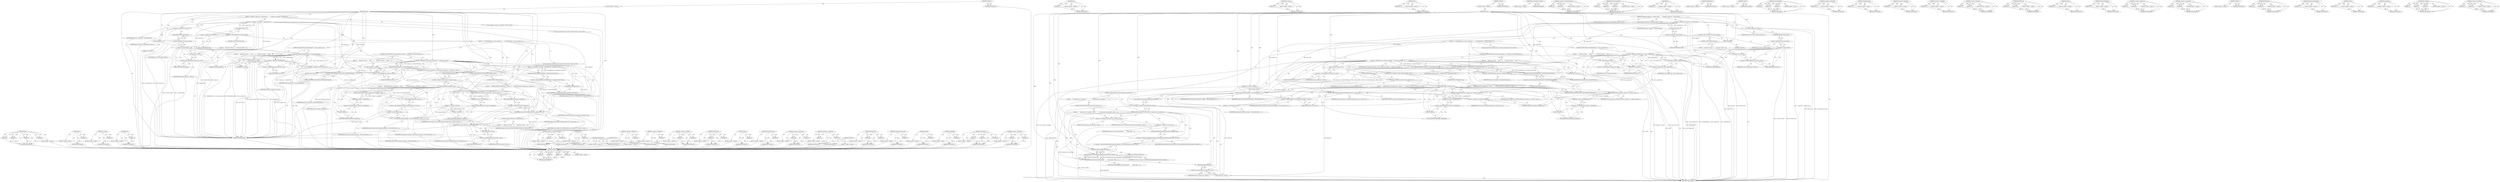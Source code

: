 digraph "&lt;operator&gt;.notEquals" {
vulnerable_231 [label=<(METHOD,Process)>];
vulnerable_232 [label=<(PARAM,p1)>];
vulnerable_233 [label=<(PARAM,p2)>];
vulnerable_234 [label=<(PARAM,p3)>];
vulnerable_235 [label=<(PARAM,p4)>];
vulnerable_236 [label=<(BLOCK,&lt;empty&gt;,&lt;empty&gt;)>];
vulnerable_237 [label=<(METHOD_RETURN,ANY)>];
vulnerable_215 [label=<(METHOD,get)>];
vulnerable_216 [label=<(PARAM,p1)>];
vulnerable_217 [label=<(BLOCK,&lt;empty&gt;,&lt;empty&gt;)>];
vulnerable_218 [label=<(METHOD_RETURN,ANY)>];
vulnerable_173 [label=<(METHOD,try_locker)>];
vulnerable_174 [label=<(PARAM,p1)>];
vulnerable_175 [label=<(BLOCK,&lt;empty&gt;,&lt;empty&gt;)>];
vulnerable_176 [label=<(METHOD_RETURN,ANY)>];
vulnerable_193 [label=<(METHOD,Zero)>];
vulnerable_194 [label=<(PARAM,p1)>];
vulnerable_195 [label=<(BLOCK,&lt;empty&gt;,&lt;empty&gt;)>];
vulnerable_196 [label=<(METHOD_RETURN,ANY)>];
vulnerable_6 [label=<(METHOD,&lt;global&gt;)<SUB>1</SUB>>];
vulnerable_7 [label=<(BLOCK,&lt;empty&gt;,&lt;empty&gt;)<SUB>1</SUB>>];
vulnerable_8 [label=<(METHOD,Process)<SUB>1</SUB>>];
vulnerable_9 [label=<(PARAM,size_t number_of_frames)<SUB>1</SUB>>];
vulnerable_10 [label=<(BLOCK,{
  AudioBus* output_bus = Output(0).Bus();

  ...,{
  AudioBus* output_bus = Output(0).Bus();

  ...)<SUB>1</SUB>>];
vulnerable_11 [label="<(LOCAL,AudioBus* output_bus: AudioBus*)<SUB>2</SUB>>"];
vulnerable_12 [label=<(&lt;operator&gt;.assignment,* output_bus = Output(0).Bus())<SUB>2</SUB>>];
vulnerable_13 [label=<(IDENTIFIER,output_bus,* output_bus = Output(0).Bus())<SUB>2</SUB>>];
vulnerable_14 [label=<(Bus,Output(0).Bus())<SUB>2</SUB>>];
vulnerable_15 [label=<(&lt;operator&gt;.fieldAccess,Output(0).Bus)<SUB>2</SUB>>];
vulnerable_16 [label=<(Output,Output(0))<SUB>2</SUB>>];
vulnerable_17 [label=<(LITERAL,0,Output(0))<SUB>2</SUB>>];
vulnerable_18 [label=<(FIELD_IDENTIFIER,Bus,Bus)<SUB>2</SUB>>];
vulnerable_19 [label="<(LOCAL,MutexTryLocker try_locker: MutexTryLocker)<SUB>4</SUB>>"];
vulnerable_20 [label=<(try_locker,try_locker(process_lock_))<SUB>4</SUB>>];
vulnerable_21 [label=<(IDENTIFIER,process_lock_,try_locker(process_lock_))<SUB>4</SUB>>];
vulnerable_22 [label=<(CONTROL_STRUCTURE,IF,if (try_locker.Locked()))<SUB>5</SUB>>];
vulnerable_23 [label=<(Locked,try_locker.Locked())<SUB>5</SUB>>];
vulnerable_24 [label=<(&lt;operator&gt;.fieldAccess,try_locker.Locked)<SUB>5</SUB>>];
vulnerable_25 [label=<(IDENTIFIER,try_locker,try_locker.Locked())<SUB>5</SUB>>];
vulnerable_26 [label=<(FIELD_IDENTIFIER,Locked,Locked)<SUB>5</SUB>>];
vulnerable_27 [label=<(BLOCK,{
    if (!MediaElement() || !source_sample_rat...,{
    if (!MediaElement() || !source_sample_rat...)<SUB>5</SUB>>];
vulnerable_28 [label=<(CONTROL_STRUCTURE,IF,if (!MediaElement() || !source_sample_rate_))<SUB>6</SUB>>];
vulnerable_29 [label=<(&lt;operator&gt;.logicalOr,!MediaElement() || !source_sample_rate_)<SUB>6</SUB>>];
vulnerable_30 [label=<(&lt;operator&gt;.logicalNot,!MediaElement())<SUB>6</SUB>>];
vulnerable_31 [label=<(MediaElement,MediaElement())<SUB>6</SUB>>];
vulnerable_32 [label=<(&lt;operator&gt;.logicalNot,!source_sample_rate_)<SUB>6</SUB>>];
vulnerable_33 [label=<(IDENTIFIER,source_sample_rate_,!source_sample_rate_)<SUB>6</SUB>>];
vulnerable_34 [label=<(BLOCK,{
      output_bus-&gt;Zero();
      return;
    },{
      output_bus-&gt;Zero();
      return;
    })<SUB>6</SUB>>];
vulnerable_35 [label=<(Zero,output_bus-&gt;Zero())<SUB>7</SUB>>];
vulnerable_36 [label=<(&lt;operator&gt;.indirectFieldAccess,output_bus-&gt;Zero)<SUB>7</SUB>>];
vulnerable_37 [label=<(IDENTIFIER,output_bus,output_bus-&gt;Zero())<SUB>7</SUB>>];
vulnerable_38 [label=<(FIELD_IDENTIFIER,Zero,Zero)<SUB>7</SUB>>];
vulnerable_39 [label=<(RETURN,return;,return;)<SUB>8</SUB>>];
vulnerable_40 [label=<(CONTROL_STRUCTURE,IF,if (source_number_of_channels_ != output_bus-&gt;NumberOfChannels()))<SUB>11</SUB>>];
vulnerable_41 [label=<(&lt;operator&gt;.notEquals,source_number_of_channels_ != output_bus-&gt;Numbe...)<SUB>11</SUB>>];
vulnerable_42 [label=<(IDENTIFIER,source_number_of_channels_,source_number_of_channels_ != output_bus-&gt;Numbe...)<SUB>11</SUB>>];
vulnerable_43 [label=<(NumberOfChannels,output_bus-&gt;NumberOfChannels())<SUB>11</SUB>>];
vulnerable_44 [label=<(&lt;operator&gt;.indirectFieldAccess,output_bus-&gt;NumberOfChannels)<SUB>11</SUB>>];
vulnerable_45 [label=<(IDENTIFIER,output_bus,output_bus-&gt;NumberOfChannels())<SUB>11</SUB>>];
vulnerable_46 [label=<(FIELD_IDENTIFIER,NumberOfChannels,NumberOfChannels)<SUB>11</SUB>>];
vulnerable_47 [label=<(BLOCK,{
      output_bus-&gt;Zero();
      return;
    },{
      output_bus-&gt;Zero();
      return;
    })<SUB>11</SUB>>];
vulnerable_48 [label=<(Zero,output_bus-&gt;Zero())<SUB>12</SUB>>];
vulnerable_49 [label=<(&lt;operator&gt;.indirectFieldAccess,output_bus-&gt;Zero)<SUB>12</SUB>>];
vulnerable_50 [label=<(IDENTIFIER,output_bus,output_bus-&gt;Zero())<SUB>12</SUB>>];
vulnerable_51 [label=<(FIELD_IDENTIFIER,Zero,Zero)<SUB>12</SUB>>];
vulnerable_52 [label=<(RETURN,return;,return;)<SUB>13</SUB>>];
vulnerable_53 [label="<(LOCAL,AudioSourceProvider provider: AudioSourceProvider)<SUB>16</SUB>>"];
vulnerable_54 [label=<(&lt;operator&gt;.assignment,&amp; provider = MediaElement()-&gt;GetAudioSourceProv...)<SUB>16</SUB>>];
vulnerable_55 [label=<(IDENTIFIER,provider,&amp; provider = MediaElement()-&gt;GetAudioSourceProv...)<SUB>16</SUB>>];
vulnerable_56 [label=<(GetAudioSourceProvider,MediaElement()-&gt;GetAudioSourceProvider())<SUB>16</SUB>>];
vulnerable_57 [label=<(&lt;operator&gt;.indirectFieldAccess,MediaElement()-&gt;GetAudioSourceProvider)<SUB>16</SUB>>];
vulnerable_58 [label=<(MediaElement,MediaElement())<SUB>16</SUB>>];
vulnerable_59 [label=<(FIELD_IDENTIFIER,GetAudioSourceProvider,GetAudioSourceProvider)<SUB>16</SUB>>];
vulnerable_60 [label=<(CONTROL_STRUCTURE,IF,if (multi_channel_resampler_.get()))<SUB>17</SUB>>];
vulnerable_61 [label=<(get,multi_channel_resampler_.get())<SUB>17</SUB>>];
vulnerable_62 [label=<(&lt;operator&gt;.fieldAccess,multi_channel_resampler_.get)<SUB>17</SUB>>];
vulnerable_63 [label=<(IDENTIFIER,multi_channel_resampler_,multi_channel_resampler_.get())<SUB>17</SUB>>];
vulnerable_64 [label=<(FIELD_IDENTIFIER,get,get)<SUB>17</SUB>>];
vulnerable_65 [label=<(BLOCK,{
      DCHECK_NE(source_sample_rate_, Context(...,{
      DCHECK_NE(source_sample_rate_, Context(...)<SUB>17</SUB>>];
vulnerable_66 [label=<(DCHECK_NE,DCHECK_NE(source_sample_rate_, Context()-&gt;sampl...)<SUB>18</SUB>>];
vulnerable_67 [label=<(IDENTIFIER,source_sample_rate_,DCHECK_NE(source_sample_rate_, Context()-&gt;sampl...)<SUB>18</SUB>>];
vulnerable_68 [label=<(sampleRate,Context()-&gt;sampleRate())<SUB>18</SUB>>];
vulnerable_69 [label=<(&lt;operator&gt;.indirectFieldAccess,Context()-&gt;sampleRate)<SUB>18</SUB>>];
vulnerable_70 [label=<(Context,Context())<SUB>18</SUB>>];
vulnerable_71 [label=<(FIELD_IDENTIFIER,sampleRate,sampleRate)<SUB>18</SUB>>];
vulnerable_72 [label=<(Process,multi_channel_resampler_-&gt;Process(&amp;provider, ou...)<SUB>19</SUB>>];
vulnerable_73 [label=<(&lt;operator&gt;.indirectFieldAccess,multi_channel_resampler_-&gt;Process)<SUB>19</SUB>>];
vulnerable_74 [label=<(IDENTIFIER,multi_channel_resampler_,multi_channel_resampler_-&gt;Process(&amp;provider, ou...)<SUB>19</SUB>>];
vulnerable_75 [label=<(FIELD_IDENTIFIER,Process,Process)<SUB>19</SUB>>];
vulnerable_76 [label=<(&lt;operator&gt;.addressOf,&amp;provider)<SUB>19</SUB>>];
vulnerable_77 [label=<(IDENTIFIER,provider,multi_channel_resampler_-&gt;Process(&amp;provider, ou...)<SUB>19</SUB>>];
vulnerable_78 [label=<(IDENTIFIER,output_bus,multi_channel_resampler_-&gt;Process(&amp;provider, ou...)<SUB>19</SUB>>];
vulnerable_79 [label=<(IDENTIFIER,number_of_frames,multi_channel_resampler_-&gt;Process(&amp;provider, ou...)<SUB>20</SUB>>];
vulnerable_80 [label=<(CONTROL_STRUCTURE,ELSE,else)<SUB>21</SUB>>];
vulnerable_81 [label=<(BLOCK,{
      DCHECK_EQ(source_sample_rate_, Context(...,{
      DCHECK_EQ(source_sample_rate_, Context(...)<SUB>21</SUB>>];
vulnerable_82 [label=<(DCHECK_EQ,DCHECK_EQ(source_sample_rate_, Context()-&gt;sampl...)<SUB>22</SUB>>];
vulnerable_83 [label=<(IDENTIFIER,source_sample_rate_,DCHECK_EQ(source_sample_rate_, Context()-&gt;sampl...)<SUB>22</SUB>>];
vulnerable_84 [label=<(sampleRate,Context()-&gt;sampleRate())<SUB>22</SUB>>];
vulnerable_85 [label=<(&lt;operator&gt;.indirectFieldAccess,Context()-&gt;sampleRate)<SUB>22</SUB>>];
vulnerable_86 [label=<(Context,Context())<SUB>22</SUB>>];
vulnerable_87 [label=<(FIELD_IDENTIFIER,sampleRate,sampleRate)<SUB>22</SUB>>];
vulnerable_88 [label=<(ProvideInput,provider.ProvideInput(output_bus, number_of_fra...)<SUB>23</SUB>>];
vulnerable_89 [label=<(&lt;operator&gt;.fieldAccess,provider.ProvideInput)<SUB>23</SUB>>];
vulnerable_90 [label=<(IDENTIFIER,provider,provider.ProvideInput(output_bus, number_of_fra...)<SUB>23</SUB>>];
vulnerable_91 [label=<(FIELD_IDENTIFIER,ProvideInput,ProvideInput)<SUB>23</SUB>>];
vulnerable_92 [label=<(IDENTIFIER,output_bus,provider.ProvideInput(output_bus, number_of_fra...)<SUB>23</SUB>>];
vulnerable_93 [label=<(IDENTIFIER,number_of_frames,provider.ProvideInput(output_bus, number_of_fra...)<SUB>23</SUB>>];
vulnerable_94 [label=<(CONTROL_STRUCTURE,IF,if (!PassesCORSAccessCheck()))<SUB>25</SUB>>];
vulnerable_95 [label=<(&lt;operator&gt;.logicalNot,!PassesCORSAccessCheck())<SUB>25</SUB>>];
vulnerable_96 [label=<(PassesCORSAccessCheck,PassesCORSAccessCheck())<SUB>25</SUB>>];
vulnerable_97 [label=<(BLOCK,{
      if (maybe_print_cors_message_) {
      ...,{
      if (maybe_print_cors_message_) {
      ...)<SUB>25</SUB>>];
vulnerable_98 [label=<(CONTROL_STRUCTURE,IF,if (maybe_print_cors_message_))<SUB>26</SUB>>];
vulnerable_99 [label=<(IDENTIFIER,maybe_print_cors_message_,if (maybe_print_cors_message_))<SUB>26</SUB>>];
vulnerable_100 [label=<(BLOCK,{
        maybe_print_cors_message_ = false;
  ...,{
        maybe_print_cors_message_ = false;
  ...)<SUB>26</SUB>>];
vulnerable_101 [label=<(&lt;operator&gt;.assignment,maybe_print_cors_message_ = false)<SUB>27</SUB>>];
vulnerable_102 [label=<(IDENTIFIER,maybe_print_cors_message_,maybe_print_cors_message_ = false)<SUB>27</SUB>>];
vulnerable_103 [label=<(LITERAL,false,maybe_print_cors_message_ = false)<SUB>27</SUB>>];
vulnerable_104 [label=<(PostCrossThreadTask,PostCrossThreadTask(
            *task_runner_,...)<SUB>28</SUB>>];
vulnerable_105 [label=<(&lt;operator&gt;.indirection,*task_runner_)<SUB>29</SUB>>];
vulnerable_106 [label=<(IDENTIFIER,task_runner_,PostCrossThreadTask(
            *task_runner_,...)<SUB>29</SUB>>];
vulnerable_107 [label=<(IDENTIFIER,FROM_HERE,PostCrossThreadTask(
            *task_runner_,...)<SUB>29</SUB>>];
vulnerable_108 [label=<(CrossThreadBind,CrossThreadBind(&amp;MediaElementAudioSourceHandler...)<SUB>30</SUB>>];
vulnerable_109 [label="<(&lt;operator&gt;.addressOf,&amp;MediaElementAudioSourceHandler::PrintCORSMessage)<SUB>30</SUB>>"];
vulnerable_110 [label="<(&lt;operator&gt;.fieldAccess,MediaElementAudioSourceHandler::PrintCORSMessage)<SUB>30</SUB>>"];
vulnerable_111 [label=<(IDENTIFIER,MediaElementAudioSourceHandler,CrossThreadBind(&amp;MediaElementAudioSourceHandler...)<SUB>30</SUB>>];
vulnerable_112 [label=<(FIELD_IDENTIFIER,PrintCORSMessage,PrintCORSMessage)<SUB>30</SUB>>];
vulnerable_113 [label=<(WrapRefCounted,WrapRefCounted(this))<SUB>31</SUB>>];
vulnerable_114 [label=<(LITERAL,this,WrapRefCounted(this))<SUB>31</SUB>>];
vulnerable_115 [label=<(IDENTIFIER,current_src_string_,CrossThreadBind(&amp;MediaElementAudioSourceHandler...)<SUB>31</SUB>>];
vulnerable_116 [label=<(Zero,output_bus-&gt;Zero())<SUB>33</SUB>>];
vulnerable_117 [label=<(&lt;operator&gt;.indirectFieldAccess,output_bus-&gt;Zero)<SUB>33</SUB>>];
vulnerable_118 [label=<(IDENTIFIER,output_bus,output_bus-&gt;Zero())<SUB>33</SUB>>];
vulnerable_119 [label=<(FIELD_IDENTIFIER,Zero,Zero)<SUB>33</SUB>>];
vulnerable_120 [label=<(CONTROL_STRUCTURE,ELSE,else)<SUB>35</SUB>>];
vulnerable_121 [label=<(BLOCK,{
    output_bus-&gt;Zero();
  },{
    output_bus-&gt;Zero();
  })<SUB>35</SUB>>];
vulnerable_122 [label=<(Zero,output_bus-&gt;Zero())<SUB>36</SUB>>];
vulnerable_123 [label=<(&lt;operator&gt;.indirectFieldAccess,output_bus-&gt;Zero)<SUB>36</SUB>>];
vulnerable_124 [label=<(IDENTIFIER,output_bus,output_bus-&gt;Zero())<SUB>36</SUB>>];
vulnerable_125 [label=<(FIELD_IDENTIFIER,Zero,Zero)<SUB>36</SUB>>];
vulnerable_126 [label=<(METHOD_RETURN,void)<SUB>1</SUB>>];
vulnerable_128 [label=<(METHOD_RETURN,ANY)<SUB>1</SUB>>];
vulnerable_253 [label=<(METHOD,PassesCORSAccessCheck)>];
vulnerable_254 [label=<(BLOCK,&lt;empty&gt;,&lt;empty&gt;)>];
vulnerable_255 [label=<(METHOD_RETURN,ANY)>];
vulnerable_197 [label=<(METHOD,&lt;operator&gt;.indirectFieldAccess)>];
vulnerable_198 [label=<(PARAM,p1)>];
vulnerable_199 [label=<(PARAM,p2)>];
vulnerable_200 [label=<(BLOCK,&lt;empty&gt;,&lt;empty&gt;)>];
vulnerable_201 [label=<(METHOD_RETURN,ANY)>];
vulnerable_256 [label=<(METHOD,PostCrossThreadTask)>];
vulnerable_257 [label=<(PARAM,p1)>];
vulnerable_258 [label=<(PARAM,p2)>];
vulnerable_259 [label=<(PARAM,p3)>];
vulnerable_260 [label=<(BLOCK,&lt;empty&gt;,&lt;empty&gt;)>];
vulnerable_261 [label=<(METHOD_RETURN,ANY)>];
vulnerable_160 [label=<(METHOD,Bus)>];
vulnerable_161 [label=<(PARAM,p1)>];
vulnerable_162 [label=<(BLOCK,&lt;empty&gt;,&lt;empty&gt;)>];
vulnerable_163 [label=<(METHOD_RETURN,ANY)>];
vulnerable_190 [label=<(METHOD,MediaElement)>];
vulnerable_191 [label=<(BLOCK,&lt;empty&gt;,&lt;empty&gt;)>];
vulnerable_192 [label=<(METHOD_RETURN,ANY)>];
vulnerable_228 [label=<(METHOD,Context)>];
vulnerable_229 [label=<(BLOCK,&lt;empty&gt;,&lt;empty&gt;)>];
vulnerable_230 [label=<(METHOD_RETURN,ANY)>];
vulnerable_266 [label=<(METHOD,CrossThreadBind)>];
vulnerable_267 [label=<(PARAM,p1)>];
vulnerable_268 [label=<(PARAM,p2)>];
vulnerable_269 [label=<(PARAM,p3)>];
vulnerable_270 [label=<(BLOCK,&lt;empty&gt;,&lt;empty&gt;)>];
vulnerable_271 [label=<(METHOD_RETURN,ANY)>];
vulnerable_238 [label=<(METHOD,&lt;operator&gt;.addressOf)>];
vulnerable_239 [label=<(PARAM,p1)>];
vulnerable_240 [label=<(BLOCK,&lt;empty&gt;,&lt;empty&gt;)>];
vulnerable_241 [label=<(METHOD_RETURN,ANY)>];
vulnerable_272 [label=<(METHOD,WrapRefCounted)>];
vulnerable_273 [label=<(PARAM,p1)>];
vulnerable_274 [label=<(BLOCK,&lt;empty&gt;,&lt;empty&gt;)>];
vulnerable_275 [label=<(METHOD_RETURN,ANY)>];
vulnerable_262 [label=<(METHOD,&lt;operator&gt;.indirection)>];
vulnerable_263 [label=<(PARAM,p1)>];
vulnerable_264 [label=<(BLOCK,&lt;empty&gt;,&lt;empty&gt;)>];
vulnerable_265 [label=<(METHOD_RETURN,ANY)>];
vulnerable_186 [label=<(METHOD,&lt;operator&gt;.logicalNot)>];
vulnerable_187 [label=<(PARAM,p1)>];
vulnerable_188 [label=<(BLOCK,&lt;empty&gt;,&lt;empty&gt;)>];
vulnerable_189 [label=<(METHOD_RETURN,ANY)>];
vulnerable_181 [label=<(METHOD,&lt;operator&gt;.logicalOr)>];
vulnerable_182 [label=<(PARAM,p1)>];
vulnerable_183 [label=<(PARAM,p2)>];
vulnerable_184 [label=<(BLOCK,&lt;empty&gt;,&lt;empty&gt;)>];
vulnerable_185 [label=<(METHOD_RETURN,ANY)>];
vulnerable_242 [label=<(METHOD,DCHECK_EQ)>];
vulnerable_243 [label=<(PARAM,p1)>];
vulnerable_244 [label=<(PARAM,p2)>];
vulnerable_245 [label=<(BLOCK,&lt;empty&gt;,&lt;empty&gt;)>];
vulnerable_246 [label=<(METHOD_RETURN,ANY)>];
vulnerable_169 [label=<(METHOD,Output)>];
vulnerable_170 [label=<(PARAM,p1)>];
vulnerable_171 [label=<(BLOCK,&lt;empty&gt;,&lt;empty&gt;)>];
vulnerable_172 [label=<(METHOD_RETURN,ANY)>];
vulnerable_207 [label=<(METHOD,NumberOfChannels)>];
vulnerable_208 [label=<(PARAM,p1)>];
vulnerable_209 [label=<(BLOCK,&lt;empty&gt;,&lt;empty&gt;)>];
vulnerable_210 [label=<(METHOD_RETURN,ANY)>];
vulnerable_164 [label=<(METHOD,&lt;operator&gt;.fieldAccess)>];
vulnerable_165 [label=<(PARAM,p1)>];
vulnerable_166 [label=<(PARAM,p2)>];
vulnerable_167 [label=<(BLOCK,&lt;empty&gt;,&lt;empty&gt;)>];
vulnerable_168 [label=<(METHOD_RETURN,ANY)>];
vulnerable_155 [label=<(METHOD,&lt;operator&gt;.assignment)>];
vulnerable_156 [label=<(PARAM,p1)>];
vulnerable_157 [label=<(PARAM,p2)>];
vulnerable_158 [label=<(BLOCK,&lt;empty&gt;,&lt;empty&gt;)>];
vulnerable_159 [label=<(METHOD_RETURN,ANY)>];
vulnerable_149 [label=<(METHOD,&lt;global&gt;)<SUB>1</SUB>>];
vulnerable_150 [label=<(BLOCK,&lt;empty&gt;,&lt;empty&gt;)>];
vulnerable_151 [label=<(METHOD_RETURN,ANY)>];
vulnerable_219 [label=<(METHOD,DCHECK_NE)>];
vulnerable_220 [label=<(PARAM,p1)>];
vulnerable_221 [label=<(PARAM,p2)>];
vulnerable_222 [label=<(BLOCK,&lt;empty&gt;,&lt;empty&gt;)>];
vulnerable_223 [label=<(METHOD_RETURN,ANY)>];
vulnerable_211 [label=<(METHOD,GetAudioSourceProvider)>];
vulnerable_212 [label=<(PARAM,p1)>];
vulnerable_213 [label=<(BLOCK,&lt;empty&gt;,&lt;empty&gt;)>];
vulnerable_214 [label=<(METHOD_RETURN,ANY)>];
vulnerable_177 [label=<(METHOD,Locked)>];
vulnerable_178 [label=<(PARAM,p1)>];
vulnerable_179 [label=<(BLOCK,&lt;empty&gt;,&lt;empty&gt;)>];
vulnerable_180 [label=<(METHOD_RETURN,ANY)>];
vulnerable_224 [label=<(METHOD,sampleRate)>];
vulnerable_225 [label=<(PARAM,p1)>];
vulnerable_226 [label=<(BLOCK,&lt;empty&gt;,&lt;empty&gt;)>];
vulnerable_227 [label=<(METHOD_RETURN,ANY)>];
vulnerable_247 [label=<(METHOD,ProvideInput)>];
vulnerable_248 [label=<(PARAM,p1)>];
vulnerable_249 [label=<(PARAM,p2)>];
vulnerable_250 [label=<(PARAM,p3)>];
vulnerable_251 [label=<(BLOCK,&lt;empty&gt;,&lt;empty&gt;)>];
vulnerable_252 [label=<(METHOD_RETURN,ANY)>];
vulnerable_202 [label=<(METHOD,&lt;operator&gt;.notEquals)>];
vulnerable_203 [label=<(PARAM,p1)>];
vulnerable_204 [label=<(PARAM,p2)>];
vulnerable_205 [label=<(BLOCK,&lt;empty&gt;,&lt;empty&gt;)>];
vulnerable_206 [label=<(METHOD_RETURN,ANY)>];
fixed_208 [label=<(METHOD,Process)>];
fixed_209 [label=<(PARAM,p1)>];
fixed_210 [label=<(PARAM,p2)>];
fixed_211 [label=<(PARAM,p3)>];
fixed_212 [label=<(PARAM,p4)>];
fixed_213 [label=<(BLOCK,&lt;empty&gt;,&lt;empty&gt;)>];
fixed_214 [label=<(METHOD_RETURN,ANY)>];
fixed_192 [label=<(METHOD,get)>];
fixed_193 [label=<(PARAM,p1)>];
fixed_194 [label=<(BLOCK,&lt;empty&gt;,&lt;empty&gt;)>];
fixed_195 [label=<(METHOD_RETURN,ANY)>];
fixed_150 [label=<(METHOD,try_locker)>];
fixed_151 [label=<(PARAM,p1)>];
fixed_152 [label=<(BLOCK,&lt;empty&gt;,&lt;empty&gt;)>];
fixed_153 [label=<(METHOD_RETURN,ANY)>];
fixed_170 [label=<(METHOD,Zero)>];
fixed_171 [label=<(PARAM,p1)>];
fixed_172 [label=<(BLOCK,&lt;empty&gt;,&lt;empty&gt;)>];
fixed_173 [label=<(METHOD_RETURN,ANY)>];
fixed_6 [label=<(METHOD,&lt;global&gt;)<SUB>1</SUB>>];
fixed_7 [label=<(BLOCK,&lt;empty&gt;,&lt;empty&gt;)<SUB>1</SUB>>];
fixed_8 [label=<(METHOD,Process)<SUB>1</SUB>>];
fixed_9 [label=<(PARAM,size_t number_of_frames)<SUB>1</SUB>>];
fixed_10 [label=<(BLOCK,{
  AudioBus* output_bus = Output(0).Bus();

  ...,{
  AudioBus* output_bus = Output(0).Bus();

  ...)<SUB>1</SUB>>];
fixed_11 [label="<(LOCAL,AudioBus* output_bus: AudioBus*)<SUB>2</SUB>>"];
fixed_12 [label=<(&lt;operator&gt;.assignment,* output_bus = Output(0).Bus())<SUB>2</SUB>>];
fixed_13 [label=<(IDENTIFIER,output_bus,* output_bus = Output(0).Bus())<SUB>2</SUB>>];
fixed_14 [label=<(Bus,Output(0).Bus())<SUB>2</SUB>>];
fixed_15 [label=<(&lt;operator&gt;.fieldAccess,Output(0).Bus)<SUB>2</SUB>>];
fixed_16 [label=<(Output,Output(0))<SUB>2</SUB>>];
fixed_17 [label=<(LITERAL,0,Output(0))<SUB>2</SUB>>];
fixed_18 [label=<(FIELD_IDENTIFIER,Bus,Bus)<SUB>2</SUB>>];
fixed_19 [label="<(LOCAL,MutexTryLocker try_locker: MutexTryLocker)<SUB>4</SUB>>"];
fixed_20 [label=<(try_locker,try_locker(process_lock_))<SUB>4</SUB>>];
fixed_21 [label=<(IDENTIFIER,process_lock_,try_locker(process_lock_))<SUB>4</SUB>>];
fixed_22 [label=<(CONTROL_STRUCTURE,IF,if (try_locker.Locked()))<SUB>5</SUB>>];
fixed_23 [label=<(Locked,try_locker.Locked())<SUB>5</SUB>>];
fixed_24 [label=<(&lt;operator&gt;.fieldAccess,try_locker.Locked)<SUB>5</SUB>>];
fixed_25 [label=<(IDENTIFIER,try_locker,try_locker.Locked())<SUB>5</SUB>>];
fixed_26 [label=<(FIELD_IDENTIFIER,Locked,Locked)<SUB>5</SUB>>];
fixed_27 [label=<(BLOCK,{
    if (!MediaElement() || !source_sample_rat...,{
    if (!MediaElement() || !source_sample_rat...)<SUB>5</SUB>>];
fixed_28 [label=<(CONTROL_STRUCTURE,IF,if (!MediaElement() || !source_sample_rate_))<SUB>6</SUB>>];
fixed_29 [label=<(&lt;operator&gt;.logicalOr,!MediaElement() || !source_sample_rate_)<SUB>6</SUB>>];
fixed_30 [label=<(&lt;operator&gt;.logicalNot,!MediaElement())<SUB>6</SUB>>];
fixed_31 [label=<(MediaElement,MediaElement())<SUB>6</SUB>>];
fixed_32 [label=<(&lt;operator&gt;.logicalNot,!source_sample_rate_)<SUB>6</SUB>>];
fixed_33 [label=<(IDENTIFIER,source_sample_rate_,!source_sample_rate_)<SUB>6</SUB>>];
fixed_34 [label=<(BLOCK,{
      output_bus-&gt;Zero();
      return;
    },{
      output_bus-&gt;Zero();
      return;
    })<SUB>6</SUB>>];
fixed_35 [label=<(Zero,output_bus-&gt;Zero())<SUB>7</SUB>>];
fixed_36 [label=<(&lt;operator&gt;.indirectFieldAccess,output_bus-&gt;Zero)<SUB>7</SUB>>];
fixed_37 [label=<(IDENTIFIER,output_bus,output_bus-&gt;Zero())<SUB>7</SUB>>];
fixed_38 [label=<(FIELD_IDENTIFIER,Zero,Zero)<SUB>7</SUB>>];
fixed_39 [label=<(RETURN,return;,return;)<SUB>8</SUB>>];
fixed_40 [label=<(CONTROL_STRUCTURE,IF,if (source_number_of_channels_ != output_bus-&gt;NumberOfChannels()))<SUB>11</SUB>>];
fixed_41 [label=<(&lt;operator&gt;.notEquals,source_number_of_channels_ != output_bus-&gt;Numbe...)<SUB>11</SUB>>];
fixed_42 [label=<(IDENTIFIER,source_number_of_channels_,source_number_of_channels_ != output_bus-&gt;Numbe...)<SUB>11</SUB>>];
fixed_43 [label=<(NumberOfChannels,output_bus-&gt;NumberOfChannels())<SUB>11</SUB>>];
fixed_44 [label=<(&lt;operator&gt;.indirectFieldAccess,output_bus-&gt;NumberOfChannels)<SUB>11</SUB>>];
fixed_45 [label=<(IDENTIFIER,output_bus,output_bus-&gt;NumberOfChannels())<SUB>11</SUB>>];
fixed_46 [label=<(FIELD_IDENTIFIER,NumberOfChannels,NumberOfChannels)<SUB>11</SUB>>];
fixed_47 [label=<(BLOCK,{
      output_bus-&gt;Zero();
      return;
    },{
      output_bus-&gt;Zero();
      return;
    })<SUB>11</SUB>>];
fixed_48 [label=<(Zero,output_bus-&gt;Zero())<SUB>12</SUB>>];
fixed_49 [label=<(&lt;operator&gt;.indirectFieldAccess,output_bus-&gt;Zero)<SUB>12</SUB>>];
fixed_50 [label=<(IDENTIFIER,output_bus,output_bus-&gt;Zero())<SUB>12</SUB>>];
fixed_51 [label=<(FIELD_IDENTIFIER,Zero,Zero)<SUB>12</SUB>>];
fixed_52 [label=<(RETURN,return;,return;)<SUB>13</SUB>>];
fixed_53 [label="<(LOCAL,AudioSourceProvider provider: AudioSourceProvider)<SUB>16</SUB>>"];
fixed_54 [label=<(&lt;operator&gt;.assignment,&amp; provider = MediaElement()-&gt;GetAudioSourceProv...)<SUB>16</SUB>>];
fixed_55 [label=<(IDENTIFIER,provider,&amp; provider = MediaElement()-&gt;GetAudioSourceProv...)<SUB>16</SUB>>];
fixed_56 [label=<(GetAudioSourceProvider,MediaElement()-&gt;GetAudioSourceProvider())<SUB>16</SUB>>];
fixed_57 [label=<(&lt;operator&gt;.indirectFieldAccess,MediaElement()-&gt;GetAudioSourceProvider)<SUB>16</SUB>>];
fixed_58 [label=<(MediaElement,MediaElement())<SUB>16</SUB>>];
fixed_59 [label=<(FIELD_IDENTIFIER,GetAudioSourceProvider,GetAudioSourceProvider)<SUB>16</SUB>>];
fixed_60 [label=<(CONTROL_STRUCTURE,IF,if (multi_channel_resampler_.get()))<SUB>17</SUB>>];
fixed_61 [label=<(get,multi_channel_resampler_.get())<SUB>17</SUB>>];
fixed_62 [label=<(&lt;operator&gt;.fieldAccess,multi_channel_resampler_.get)<SUB>17</SUB>>];
fixed_63 [label=<(IDENTIFIER,multi_channel_resampler_,multi_channel_resampler_.get())<SUB>17</SUB>>];
fixed_64 [label=<(FIELD_IDENTIFIER,get,get)<SUB>17</SUB>>];
fixed_65 [label=<(BLOCK,{
      DCHECK_NE(source_sample_rate_, Context(...,{
      DCHECK_NE(source_sample_rate_, Context(...)<SUB>17</SUB>>];
fixed_66 [label=<(DCHECK_NE,DCHECK_NE(source_sample_rate_, Context()-&gt;sampl...)<SUB>18</SUB>>];
fixed_67 [label=<(IDENTIFIER,source_sample_rate_,DCHECK_NE(source_sample_rate_, Context()-&gt;sampl...)<SUB>18</SUB>>];
fixed_68 [label=<(sampleRate,Context()-&gt;sampleRate())<SUB>18</SUB>>];
fixed_69 [label=<(&lt;operator&gt;.indirectFieldAccess,Context()-&gt;sampleRate)<SUB>18</SUB>>];
fixed_70 [label=<(Context,Context())<SUB>18</SUB>>];
fixed_71 [label=<(FIELD_IDENTIFIER,sampleRate,sampleRate)<SUB>18</SUB>>];
fixed_72 [label=<(Process,multi_channel_resampler_-&gt;Process(&amp;provider, ou...)<SUB>19</SUB>>];
fixed_73 [label=<(&lt;operator&gt;.indirectFieldAccess,multi_channel_resampler_-&gt;Process)<SUB>19</SUB>>];
fixed_74 [label=<(IDENTIFIER,multi_channel_resampler_,multi_channel_resampler_-&gt;Process(&amp;provider, ou...)<SUB>19</SUB>>];
fixed_75 [label=<(FIELD_IDENTIFIER,Process,Process)<SUB>19</SUB>>];
fixed_76 [label=<(&lt;operator&gt;.addressOf,&amp;provider)<SUB>19</SUB>>];
fixed_77 [label=<(IDENTIFIER,provider,multi_channel_resampler_-&gt;Process(&amp;provider, ou...)<SUB>19</SUB>>];
fixed_78 [label=<(IDENTIFIER,output_bus,multi_channel_resampler_-&gt;Process(&amp;provider, ou...)<SUB>19</SUB>>];
fixed_79 [label=<(IDENTIFIER,number_of_frames,multi_channel_resampler_-&gt;Process(&amp;provider, ou...)<SUB>20</SUB>>];
fixed_80 [label=<(CONTROL_STRUCTURE,ELSE,else)<SUB>21</SUB>>];
fixed_81 [label=<(BLOCK,{
      DCHECK_EQ(source_sample_rate_, Context(...,{
      DCHECK_EQ(source_sample_rate_, Context(...)<SUB>21</SUB>>];
fixed_82 [label=<(DCHECK_EQ,DCHECK_EQ(source_sample_rate_, Context()-&gt;sampl...)<SUB>22</SUB>>];
fixed_83 [label=<(IDENTIFIER,source_sample_rate_,DCHECK_EQ(source_sample_rate_, Context()-&gt;sampl...)<SUB>22</SUB>>];
fixed_84 [label=<(sampleRate,Context()-&gt;sampleRate())<SUB>22</SUB>>];
fixed_85 [label=<(&lt;operator&gt;.indirectFieldAccess,Context()-&gt;sampleRate)<SUB>22</SUB>>];
fixed_86 [label=<(Context,Context())<SUB>22</SUB>>];
fixed_87 [label=<(FIELD_IDENTIFIER,sampleRate,sampleRate)<SUB>22</SUB>>];
fixed_88 [label=<(ProvideInput,provider.ProvideInput(output_bus, number_of_fra...)<SUB>23</SUB>>];
fixed_89 [label=<(&lt;operator&gt;.fieldAccess,provider.ProvideInput)<SUB>23</SUB>>];
fixed_90 [label=<(IDENTIFIER,provider,provider.ProvideInput(output_bus, number_of_fra...)<SUB>23</SUB>>];
fixed_91 [label=<(FIELD_IDENTIFIER,ProvideInput,ProvideInput)<SUB>23</SUB>>];
fixed_92 [label=<(IDENTIFIER,output_bus,provider.ProvideInput(output_bus, number_of_fra...)<SUB>23</SUB>>];
fixed_93 [label=<(IDENTIFIER,number_of_frames,provider.ProvideInput(output_bus, number_of_fra...)<SUB>23</SUB>>];
fixed_94 [label=<(CONTROL_STRUCTURE,IF,if (is_origin_tainted_))<SUB>25</SUB>>];
fixed_95 [label=<(IDENTIFIER,is_origin_tainted_,if (is_origin_tainted_))<SUB>25</SUB>>];
fixed_96 [label=<(BLOCK,{
       output_bus-&gt;Zero();
     },{
       output_bus-&gt;Zero();
     })<SUB>25</SUB>>];
fixed_97 [label=<(Zero,output_bus-&gt;Zero())<SUB>26</SUB>>];
fixed_98 [label=<(&lt;operator&gt;.indirectFieldAccess,output_bus-&gt;Zero)<SUB>26</SUB>>];
fixed_99 [label=<(IDENTIFIER,output_bus,output_bus-&gt;Zero())<SUB>26</SUB>>];
fixed_100 [label=<(FIELD_IDENTIFIER,Zero,Zero)<SUB>26</SUB>>];
fixed_101 [label=<(CONTROL_STRUCTURE,ELSE,else)<SUB>28</SUB>>];
fixed_102 [label=<(BLOCK,{
    output_bus-&gt;Zero();
  },{
    output_bus-&gt;Zero();
  })<SUB>28</SUB>>];
fixed_103 [label=<(Zero,output_bus-&gt;Zero())<SUB>29</SUB>>];
fixed_104 [label=<(&lt;operator&gt;.indirectFieldAccess,output_bus-&gt;Zero)<SUB>29</SUB>>];
fixed_105 [label=<(IDENTIFIER,output_bus,output_bus-&gt;Zero())<SUB>29</SUB>>];
fixed_106 [label=<(FIELD_IDENTIFIER,Zero,Zero)<SUB>29</SUB>>];
fixed_107 [label=<(METHOD_RETURN,void)<SUB>1</SUB>>];
fixed_109 [label=<(METHOD_RETURN,ANY)<SUB>1</SUB>>];
fixed_174 [label=<(METHOD,&lt;operator&gt;.indirectFieldAccess)>];
fixed_175 [label=<(PARAM,p1)>];
fixed_176 [label=<(PARAM,p2)>];
fixed_177 [label=<(BLOCK,&lt;empty&gt;,&lt;empty&gt;)>];
fixed_178 [label=<(METHOD_RETURN,ANY)>];
fixed_137 [label=<(METHOD,Bus)>];
fixed_138 [label=<(PARAM,p1)>];
fixed_139 [label=<(BLOCK,&lt;empty&gt;,&lt;empty&gt;)>];
fixed_140 [label=<(METHOD_RETURN,ANY)>];
fixed_167 [label=<(METHOD,MediaElement)>];
fixed_168 [label=<(BLOCK,&lt;empty&gt;,&lt;empty&gt;)>];
fixed_169 [label=<(METHOD_RETURN,ANY)>];
fixed_205 [label=<(METHOD,Context)>];
fixed_206 [label=<(BLOCK,&lt;empty&gt;,&lt;empty&gt;)>];
fixed_207 [label=<(METHOD_RETURN,ANY)>];
fixed_215 [label=<(METHOD,&lt;operator&gt;.addressOf)>];
fixed_216 [label=<(PARAM,p1)>];
fixed_217 [label=<(BLOCK,&lt;empty&gt;,&lt;empty&gt;)>];
fixed_218 [label=<(METHOD_RETURN,ANY)>];
fixed_163 [label=<(METHOD,&lt;operator&gt;.logicalNot)>];
fixed_164 [label=<(PARAM,p1)>];
fixed_165 [label=<(BLOCK,&lt;empty&gt;,&lt;empty&gt;)>];
fixed_166 [label=<(METHOD_RETURN,ANY)>];
fixed_158 [label=<(METHOD,&lt;operator&gt;.logicalOr)>];
fixed_159 [label=<(PARAM,p1)>];
fixed_160 [label=<(PARAM,p2)>];
fixed_161 [label=<(BLOCK,&lt;empty&gt;,&lt;empty&gt;)>];
fixed_162 [label=<(METHOD_RETURN,ANY)>];
fixed_219 [label=<(METHOD,DCHECK_EQ)>];
fixed_220 [label=<(PARAM,p1)>];
fixed_221 [label=<(PARAM,p2)>];
fixed_222 [label=<(BLOCK,&lt;empty&gt;,&lt;empty&gt;)>];
fixed_223 [label=<(METHOD_RETURN,ANY)>];
fixed_146 [label=<(METHOD,Output)>];
fixed_147 [label=<(PARAM,p1)>];
fixed_148 [label=<(BLOCK,&lt;empty&gt;,&lt;empty&gt;)>];
fixed_149 [label=<(METHOD_RETURN,ANY)>];
fixed_184 [label=<(METHOD,NumberOfChannels)>];
fixed_185 [label=<(PARAM,p1)>];
fixed_186 [label=<(BLOCK,&lt;empty&gt;,&lt;empty&gt;)>];
fixed_187 [label=<(METHOD_RETURN,ANY)>];
fixed_141 [label=<(METHOD,&lt;operator&gt;.fieldAccess)>];
fixed_142 [label=<(PARAM,p1)>];
fixed_143 [label=<(PARAM,p2)>];
fixed_144 [label=<(BLOCK,&lt;empty&gt;,&lt;empty&gt;)>];
fixed_145 [label=<(METHOD_RETURN,ANY)>];
fixed_132 [label=<(METHOD,&lt;operator&gt;.assignment)>];
fixed_133 [label=<(PARAM,p1)>];
fixed_134 [label=<(PARAM,p2)>];
fixed_135 [label=<(BLOCK,&lt;empty&gt;,&lt;empty&gt;)>];
fixed_136 [label=<(METHOD_RETURN,ANY)>];
fixed_126 [label=<(METHOD,&lt;global&gt;)<SUB>1</SUB>>];
fixed_127 [label=<(BLOCK,&lt;empty&gt;,&lt;empty&gt;)>];
fixed_128 [label=<(METHOD_RETURN,ANY)>];
fixed_196 [label=<(METHOD,DCHECK_NE)>];
fixed_197 [label=<(PARAM,p1)>];
fixed_198 [label=<(PARAM,p2)>];
fixed_199 [label=<(BLOCK,&lt;empty&gt;,&lt;empty&gt;)>];
fixed_200 [label=<(METHOD_RETURN,ANY)>];
fixed_188 [label=<(METHOD,GetAudioSourceProvider)>];
fixed_189 [label=<(PARAM,p1)>];
fixed_190 [label=<(BLOCK,&lt;empty&gt;,&lt;empty&gt;)>];
fixed_191 [label=<(METHOD_RETURN,ANY)>];
fixed_154 [label=<(METHOD,Locked)>];
fixed_155 [label=<(PARAM,p1)>];
fixed_156 [label=<(BLOCK,&lt;empty&gt;,&lt;empty&gt;)>];
fixed_157 [label=<(METHOD_RETURN,ANY)>];
fixed_201 [label=<(METHOD,sampleRate)>];
fixed_202 [label=<(PARAM,p1)>];
fixed_203 [label=<(BLOCK,&lt;empty&gt;,&lt;empty&gt;)>];
fixed_204 [label=<(METHOD_RETURN,ANY)>];
fixed_224 [label=<(METHOD,ProvideInput)>];
fixed_225 [label=<(PARAM,p1)>];
fixed_226 [label=<(PARAM,p2)>];
fixed_227 [label=<(PARAM,p3)>];
fixed_228 [label=<(BLOCK,&lt;empty&gt;,&lt;empty&gt;)>];
fixed_229 [label=<(METHOD_RETURN,ANY)>];
fixed_179 [label=<(METHOD,&lt;operator&gt;.notEquals)>];
fixed_180 [label=<(PARAM,p1)>];
fixed_181 [label=<(PARAM,p2)>];
fixed_182 [label=<(BLOCK,&lt;empty&gt;,&lt;empty&gt;)>];
fixed_183 [label=<(METHOD_RETURN,ANY)>];
vulnerable_231 -> vulnerable_232  [key=0, label="AST: "];
vulnerable_231 -> vulnerable_232  [key=1, label="DDG: "];
vulnerable_231 -> vulnerable_236  [key=0, label="AST: "];
vulnerable_231 -> vulnerable_233  [key=0, label="AST: "];
vulnerable_231 -> vulnerable_233  [key=1, label="DDG: "];
vulnerable_231 -> vulnerable_237  [key=0, label="AST: "];
vulnerable_231 -> vulnerable_237  [key=1, label="CFG: "];
vulnerable_231 -> vulnerable_234  [key=0, label="AST: "];
vulnerable_231 -> vulnerable_234  [key=1, label="DDG: "];
vulnerable_231 -> vulnerable_235  [key=0, label="AST: "];
vulnerable_231 -> vulnerable_235  [key=1, label="DDG: "];
vulnerable_232 -> vulnerable_237  [key=0, label="DDG: p1"];
vulnerable_233 -> vulnerable_237  [key=0, label="DDG: p2"];
vulnerable_234 -> vulnerable_237  [key=0, label="DDG: p3"];
vulnerable_235 -> vulnerable_237  [key=0, label="DDG: p4"];
vulnerable_215 -> vulnerable_216  [key=0, label="AST: "];
vulnerable_215 -> vulnerable_216  [key=1, label="DDG: "];
vulnerable_215 -> vulnerable_217  [key=0, label="AST: "];
vulnerable_215 -> vulnerable_218  [key=0, label="AST: "];
vulnerable_215 -> vulnerable_218  [key=1, label="CFG: "];
vulnerable_216 -> vulnerable_218  [key=0, label="DDG: p1"];
vulnerable_173 -> vulnerable_174  [key=0, label="AST: "];
vulnerable_173 -> vulnerable_174  [key=1, label="DDG: "];
vulnerable_173 -> vulnerable_175  [key=0, label="AST: "];
vulnerable_173 -> vulnerable_176  [key=0, label="AST: "];
vulnerable_173 -> vulnerable_176  [key=1, label="CFG: "];
vulnerable_174 -> vulnerable_176  [key=0, label="DDG: p1"];
vulnerable_193 -> vulnerable_194  [key=0, label="AST: "];
vulnerable_193 -> vulnerable_194  [key=1, label="DDG: "];
vulnerable_193 -> vulnerable_195  [key=0, label="AST: "];
vulnerable_193 -> vulnerable_196  [key=0, label="AST: "];
vulnerable_193 -> vulnerable_196  [key=1, label="CFG: "];
vulnerable_194 -> vulnerable_196  [key=0, label="DDG: p1"];
vulnerable_6 -> vulnerable_7  [key=0, label="AST: "];
vulnerable_6 -> vulnerable_128  [key=0, label="AST: "];
vulnerable_6 -> vulnerable_128  [key=1, label="CFG: "];
vulnerable_7 -> vulnerable_8  [key=0, label="AST: "];
vulnerable_8 -> vulnerable_9  [key=0, label="AST: "];
vulnerable_8 -> vulnerable_9  [key=1, label="DDG: "];
vulnerable_8 -> vulnerable_10  [key=0, label="AST: "];
vulnerable_8 -> vulnerable_126  [key=0, label="AST: "];
vulnerable_8 -> vulnerable_16  [key=0, label="CFG: "];
vulnerable_8 -> vulnerable_16  [key=1, label="DDG: "];
vulnerable_8 -> vulnerable_20  [key=0, label="DDG: "];
vulnerable_8 -> vulnerable_39  [key=0, label="DDG: "];
vulnerable_8 -> vulnerable_41  [key=0, label="DDG: "];
vulnerable_8 -> vulnerable_52  [key=0, label="DDG: "];
vulnerable_8 -> vulnerable_95  [key=0, label="DDG: "];
vulnerable_8 -> vulnerable_30  [key=0, label="DDG: "];
vulnerable_8 -> vulnerable_32  [key=0, label="DDG: "];
vulnerable_8 -> vulnerable_66  [key=0, label="DDG: "];
vulnerable_8 -> vulnerable_72  [key=0, label="DDG: "];
vulnerable_8 -> vulnerable_99  [key=0, label="DDG: "];
vulnerable_8 -> vulnerable_82  [key=0, label="DDG: "];
vulnerable_8 -> vulnerable_88  [key=0, label="DDG: "];
vulnerable_8 -> vulnerable_101  [key=0, label="DDG: "];
vulnerable_8 -> vulnerable_104  [key=0, label="DDG: "];
vulnerable_8 -> vulnerable_108  [key=0, label="DDG: "];
vulnerable_8 -> vulnerable_113  [key=0, label="DDG: "];
vulnerable_9 -> vulnerable_126  [key=0, label="DDG: number_of_frames"];
vulnerable_9 -> vulnerable_72  [key=0, label="DDG: number_of_frames"];
vulnerable_9 -> vulnerable_88  [key=0, label="DDG: number_of_frames"];
vulnerable_10 -> vulnerable_11  [key=0, label="AST: "];
vulnerable_10 -> vulnerable_12  [key=0, label="AST: "];
vulnerable_10 -> vulnerable_19  [key=0, label="AST: "];
vulnerable_10 -> vulnerable_20  [key=0, label="AST: "];
vulnerable_10 -> vulnerable_22  [key=0, label="AST: "];
vulnerable_12 -> vulnerable_13  [key=0, label="AST: "];
vulnerable_12 -> vulnerable_14  [key=0, label="AST: "];
vulnerable_12 -> vulnerable_20  [key=0, label="CFG: "];
vulnerable_12 -> vulnerable_126  [key=0, label="DDG: output_bus"];
vulnerable_12 -> vulnerable_126  [key=1, label="DDG: Output(0).Bus()"];
vulnerable_12 -> vulnerable_126  [key=2, label="DDG: * output_bus = Output(0).Bus()"];
vulnerable_12 -> vulnerable_122  [key=0, label="DDG: output_bus"];
vulnerable_12 -> vulnerable_35  [key=0, label="DDG: output_bus"];
vulnerable_12 -> vulnerable_43  [key=0, label="DDG: output_bus"];
vulnerable_12 -> vulnerable_48  [key=0, label="DDG: output_bus"];
vulnerable_12 -> vulnerable_72  [key=0, label="DDG: output_bus"];
vulnerable_12 -> vulnerable_88  [key=0, label="DDG: output_bus"];
vulnerable_14 -> vulnerable_15  [key=0, label="AST: "];
vulnerable_14 -> vulnerable_12  [key=0, label="CFG: "];
vulnerable_14 -> vulnerable_12  [key=1, label="DDG: Output(0).Bus"];
vulnerable_14 -> vulnerable_126  [key=0, label="DDG: Output(0).Bus"];
vulnerable_15 -> vulnerable_16  [key=0, label="AST: "];
vulnerable_15 -> vulnerable_18  [key=0, label="AST: "];
vulnerable_15 -> vulnerable_14  [key=0, label="CFG: "];
vulnerable_16 -> vulnerable_17  [key=0, label="AST: "];
vulnerable_16 -> vulnerable_18  [key=0, label="CFG: "];
vulnerable_18 -> vulnerable_15  [key=0, label="CFG: "];
vulnerable_20 -> vulnerable_21  [key=0, label="AST: "];
vulnerable_20 -> vulnerable_26  [key=0, label="CFG: "];
vulnerable_20 -> vulnerable_126  [key=0, label="DDG: try_locker(process_lock_)"];
vulnerable_20 -> vulnerable_126  [key=1, label="DDG: process_lock_"];
vulnerable_22 -> vulnerable_23  [key=0, label="AST: "];
vulnerable_22 -> vulnerable_27  [key=0, label="AST: "];
vulnerable_22 -> vulnerable_120  [key=0, label="AST: "];
vulnerable_23 -> vulnerable_24  [key=0, label="AST: "];
vulnerable_23 -> vulnerable_31  [key=0, label="CFG: "];
vulnerable_23 -> vulnerable_31  [key=1, label="CDG: "];
vulnerable_23 -> vulnerable_125  [key=0, label="CFG: "];
vulnerable_23 -> vulnerable_125  [key=1, label="CDG: "];
vulnerable_23 -> vulnerable_126  [key=0, label="DDG: try_locker.Locked"];
vulnerable_23 -> vulnerable_126  [key=1, label="DDG: try_locker.Locked()"];
vulnerable_23 -> vulnerable_30  [key=0, label="CDG: "];
vulnerable_23 -> vulnerable_122  [key=0, label="CDG: "];
vulnerable_23 -> vulnerable_123  [key=0, label="CDG: "];
vulnerable_23 -> vulnerable_29  [key=0, label="CDG: "];
vulnerable_24 -> vulnerable_25  [key=0, label="AST: "];
vulnerable_24 -> vulnerable_26  [key=0, label="AST: "];
vulnerable_24 -> vulnerable_23  [key=0, label="CFG: "];
vulnerable_26 -> vulnerable_24  [key=0, label="CFG: "];
vulnerable_27 -> vulnerable_28  [key=0, label="AST: "];
vulnerable_27 -> vulnerable_40  [key=0, label="AST: "];
vulnerable_27 -> vulnerable_53  [key=0, label="AST: "];
vulnerable_27 -> vulnerable_54  [key=0, label="AST: "];
vulnerable_27 -> vulnerable_60  [key=0, label="AST: "];
vulnerable_27 -> vulnerable_94  [key=0, label="AST: "];
vulnerable_28 -> vulnerable_29  [key=0, label="AST: "];
vulnerable_28 -> vulnerable_34  [key=0, label="AST: "];
vulnerable_29 -> vulnerable_30  [key=0, label="AST: "];
vulnerable_29 -> vulnerable_32  [key=0, label="AST: "];
vulnerable_29 -> vulnerable_38  [key=0, label="CFG: "];
vulnerable_29 -> vulnerable_38  [key=1, label="CDG: "];
vulnerable_29 -> vulnerable_46  [key=0, label="CFG: "];
vulnerable_29 -> vulnerable_46  [key=1, label="CDG: "];
vulnerable_29 -> vulnerable_126  [key=0, label="DDG: !MediaElement()"];
vulnerable_29 -> vulnerable_126  [key=1, label="DDG: !source_sample_rate_"];
vulnerable_29 -> vulnerable_126  [key=2, label="DDG: !MediaElement() || !source_sample_rate_"];
vulnerable_29 -> vulnerable_44  [key=0, label="CDG: "];
vulnerable_29 -> vulnerable_35  [key=0, label="CDG: "];
vulnerable_29 -> vulnerable_43  [key=0, label="CDG: "];
vulnerable_29 -> vulnerable_36  [key=0, label="CDG: "];
vulnerable_29 -> vulnerable_41  [key=0, label="CDG: "];
vulnerable_29 -> vulnerable_39  [key=0, label="CDG: "];
vulnerable_30 -> vulnerable_31  [key=0, label="AST: "];
vulnerable_30 -> vulnerable_29  [key=0, label="CFG: "];
vulnerable_30 -> vulnerable_29  [key=1, label="DDG: MediaElement()"];
vulnerable_30 -> vulnerable_32  [key=0, label="CFG: "];
vulnerable_30 -> vulnerable_32  [key=1, label="CDG: "];
vulnerable_30 -> vulnerable_126  [key=0, label="DDG: MediaElement()"];
vulnerable_31 -> vulnerable_30  [key=0, label="CFG: "];
vulnerable_32 -> vulnerable_33  [key=0, label="AST: "];
vulnerable_32 -> vulnerable_29  [key=0, label="CFG: "];
vulnerable_32 -> vulnerable_29  [key=1, label="DDG: source_sample_rate_"];
vulnerable_32 -> vulnerable_126  [key=0, label="DDG: source_sample_rate_"];
vulnerable_32 -> vulnerable_66  [key=0, label="DDG: source_sample_rate_"];
vulnerable_32 -> vulnerable_82  [key=0, label="DDG: source_sample_rate_"];
vulnerable_34 -> vulnerable_35  [key=0, label="AST: "];
vulnerable_34 -> vulnerable_39  [key=0, label="AST: "];
vulnerable_35 -> vulnerable_36  [key=0, label="AST: "];
vulnerable_35 -> vulnerable_39  [key=0, label="CFG: "];
vulnerable_35 -> vulnerable_126  [key=0, label="DDG: output_bus-&gt;Zero"];
vulnerable_35 -> vulnerable_126  [key=1, label="DDG: output_bus-&gt;Zero()"];
vulnerable_36 -> vulnerable_37  [key=0, label="AST: "];
vulnerable_36 -> vulnerable_38  [key=0, label="AST: "];
vulnerable_36 -> vulnerable_35  [key=0, label="CFG: "];
vulnerable_38 -> vulnerable_36  [key=0, label="CFG: "];
vulnerable_39 -> vulnerable_126  [key=0, label="CFG: "];
vulnerable_39 -> vulnerable_126  [key=1, label="DDG: &lt;RET&gt;"];
vulnerable_40 -> vulnerable_41  [key=0, label="AST: "];
vulnerable_40 -> vulnerable_47  [key=0, label="AST: "];
vulnerable_41 -> vulnerable_42  [key=0, label="AST: "];
vulnerable_41 -> vulnerable_43  [key=0, label="AST: "];
vulnerable_41 -> vulnerable_51  [key=0, label="CFG: "];
vulnerable_41 -> vulnerable_51  [key=1, label="CDG: "];
vulnerable_41 -> vulnerable_58  [key=0, label="CFG: "];
vulnerable_41 -> vulnerable_58  [key=1, label="CDG: "];
vulnerable_41 -> vulnerable_126  [key=0, label="DDG: source_number_of_channels_"];
vulnerable_41 -> vulnerable_48  [key=0, label="CDG: "];
vulnerable_41 -> vulnerable_49  [key=0, label="CDG: "];
vulnerable_41 -> vulnerable_96  [key=0, label="CDG: "];
vulnerable_41 -> vulnerable_64  [key=0, label="CDG: "];
vulnerable_41 -> vulnerable_57  [key=0, label="CDG: "];
vulnerable_41 -> vulnerable_52  [key=0, label="CDG: "];
vulnerable_41 -> vulnerable_56  [key=0, label="CDG: "];
vulnerable_41 -> vulnerable_95  [key=0, label="CDG: "];
vulnerable_41 -> vulnerable_59  [key=0, label="CDG: "];
vulnerable_41 -> vulnerable_54  [key=0, label="CDG: "];
vulnerable_41 -> vulnerable_61  [key=0, label="CDG: "];
vulnerable_41 -> vulnerable_62  [key=0, label="CDG: "];
vulnerable_43 -> vulnerable_44  [key=0, label="AST: "];
vulnerable_43 -> vulnerable_41  [key=0, label="CFG: "];
vulnerable_43 -> vulnerable_41  [key=1, label="DDG: output_bus-&gt;NumberOfChannels"];
vulnerable_43 -> vulnerable_72  [key=0, label="DDG: output_bus-&gt;NumberOfChannels"];
vulnerable_43 -> vulnerable_88  [key=0, label="DDG: output_bus-&gt;NumberOfChannels"];
vulnerable_44 -> vulnerable_45  [key=0, label="AST: "];
vulnerable_44 -> vulnerable_46  [key=0, label="AST: "];
vulnerable_44 -> vulnerable_43  [key=0, label="CFG: "];
vulnerable_46 -> vulnerable_44  [key=0, label="CFG: "];
vulnerable_47 -> vulnerable_48  [key=0, label="AST: "];
vulnerable_47 -> vulnerable_52  [key=0, label="AST: "];
vulnerable_48 -> vulnerable_49  [key=0, label="AST: "];
vulnerable_48 -> vulnerable_52  [key=0, label="CFG: "];
vulnerable_49 -> vulnerable_50  [key=0, label="AST: "];
vulnerable_49 -> vulnerable_51  [key=0, label="AST: "];
vulnerable_49 -> vulnerable_48  [key=0, label="CFG: "];
vulnerable_51 -> vulnerable_49  [key=0, label="CFG: "];
vulnerable_52 -> vulnerable_126  [key=0, label="CFG: "];
vulnerable_52 -> vulnerable_126  [key=1, label="DDG: &lt;RET&gt;"];
vulnerable_54 -> vulnerable_55  [key=0, label="AST: "];
vulnerable_54 -> vulnerable_56  [key=0, label="AST: "];
vulnerable_54 -> vulnerable_64  [key=0, label="CFG: "];
vulnerable_54 -> vulnerable_72  [key=0, label="DDG: provider"];
vulnerable_54 -> vulnerable_88  [key=0, label="DDG: provider"];
vulnerable_56 -> vulnerable_57  [key=0, label="AST: "];
vulnerable_56 -> vulnerable_54  [key=0, label="CFG: "];
vulnerable_56 -> vulnerable_54  [key=1, label="DDG: MediaElement()-&gt;GetAudioSourceProvider"];
vulnerable_57 -> vulnerable_58  [key=0, label="AST: "];
vulnerable_57 -> vulnerable_59  [key=0, label="AST: "];
vulnerable_57 -> vulnerable_56  [key=0, label="CFG: "];
vulnerable_58 -> vulnerable_59  [key=0, label="CFG: "];
vulnerable_59 -> vulnerable_57  [key=0, label="CFG: "];
vulnerable_60 -> vulnerable_61  [key=0, label="AST: "];
vulnerable_60 -> vulnerable_65  [key=0, label="AST: "];
vulnerable_60 -> vulnerable_80  [key=0, label="AST: "];
vulnerable_61 -> vulnerable_62  [key=0, label="AST: "];
vulnerable_61 -> vulnerable_70  [key=0, label="CFG: "];
vulnerable_61 -> vulnerable_70  [key=1, label="CDG: "];
vulnerable_61 -> vulnerable_86  [key=0, label="CFG: "];
vulnerable_61 -> vulnerable_86  [key=1, label="CDG: "];
vulnerable_61 -> vulnerable_68  [key=0, label="CDG: "];
vulnerable_61 -> vulnerable_73  [key=0, label="CDG: "];
vulnerable_61 -> vulnerable_89  [key=0, label="CDG: "];
vulnerable_61 -> vulnerable_66  [key=0, label="CDG: "];
vulnerable_61 -> vulnerable_75  [key=0, label="CDG: "];
vulnerable_61 -> vulnerable_84  [key=0, label="CDG: "];
vulnerable_61 -> vulnerable_85  [key=0, label="CDG: "];
vulnerable_61 -> vulnerable_72  [key=0, label="CDG: "];
vulnerable_61 -> vulnerable_69  [key=0, label="CDG: "];
vulnerable_61 -> vulnerable_76  [key=0, label="CDG: "];
vulnerable_61 -> vulnerable_87  [key=0, label="CDG: "];
vulnerable_61 -> vulnerable_91  [key=0, label="CDG: "];
vulnerable_61 -> vulnerable_82  [key=0, label="CDG: "];
vulnerable_61 -> vulnerable_71  [key=0, label="CDG: "];
vulnerable_61 -> vulnerable_88  [key=0, label="CDG: "];
vulnerable_62 -> vulnerable_63  [key=0, label="AST: "];
vulnerable_62 -> vulnerable_64  [key=0, label="AST: "];
vulnerable_62 -> vulnerable_61  [key=0, label="CFG: "];
vulnerable_64 -> vulnerable_62  [key=0, label="CFG: "];
vulnerable_65 -> vulnerable_66  [key=0, label="AST: "];
vulnerable_65 -> vulnerable_72  [key=0, label="AST: "];
vulnerable_66 -> vulnerable_67  [key=0, label="AST: "];
vulnerable_66 -> vulnerable_68  [key=0, label="AST: "];
vulnerable_66 -> vulnerable_75  [key=0, label="CFG: "];
vulnerable_68 -> vulnerable_69  [key=0, label="AST: "];
vulnerable_68 -> vulnerable_66  [key=0, label="CFG: "];
vulnerable_68 -> vulnerable_66  [key=1, label="DDG: Context()-&gt;sampleRate"];
vulnerable_69 -> vulnerable_70  [key=0, label="AST: "];
vulnerable_69 -> vulnerable_71  [key=0, label="AST: "];
vulnerable_69 -> vulnerable_68  [key=0, label="CFG: "];
vulnerable_70 -> vulnerable_71  [key=0, label="CFG: "];
vulnerable_71 -> vulnerable_69  [key=0, label="CFG: "];
vulnerable_72 -> vulnerable_73  [key=0, label="AST: "];
vulnerable_72 -> vulnerable_76  [key=0, label="AST: "];
vulnerable_72 -> vulnerable_78  [key=0, label="AST: "];
vulnerable_72 -> vulnerable_79  [key=0, label="AST: "];
vulnerable_72 -> vulnerable_96  [key=0, label="CFG: "];
vulnerable_72 -> vulnerable_116  [key=0, label="DDG: output_bus"];
vulnerable_73 -> vulnerable_74  [key=0, label="AST: "];
vulnerable_73 -> vulnerable_75  [key=0, label="AST: "];
vulnerable_73 -> vulnerable_76  [key=0, label="CFG: "];
vulnerable_75 -> vulnerable_73  [key=0, label="CFG: "];
vulnerable_76 -> vulnerable_77  [key=0, label="AST: "];
vulnerable_76 -> vulnerable_72  [key=0, label="CFG: "];
vulnerable_80 -> vulnerable_81  [key=0, label="AST: "];
vulnerable_81 -> vulnerable_82  [key=0, label="AST: "];
vulnerable_81 -> vulnerable_88  [key=0, label="AST: "];
vulnerable_82 -> vulnerable_83  [key=0, label="AST: "];
vulnerable_82 -> vulnerable_84  [key=0, label="AST: "];
vulnerable_82 -> vulnerable_91  [key=0, label="CFG: "];
vulnerable_84 -> vulnerable_85  [key=0, label="AST: "];
vulnerable_84 -> vulnerable_82  [key=0, label="CFG: "];
vulnerable_84 -> vulnerable_82  [key=1, label="DDG: Context()-&gt;sampleRate"];
vulnerable_85 -> vulnerable_86  [key=0, label="AST: "];
vulnerable_85 -> vulnerable_87  [key=0, label="AST: "];
vulnerable_85 -> vulnerable_84  [key=0, label="CFG: "];
vulnerable_86 -> vulnerable_87  [key=0, label="CFG: "];
vulnerable_87 -> vulnerable_85  [key=0, label="CFG: "];
vulnerable_88 -> vulnerable_89  [key=0, label="AST: "];
vulnerable_88 -> vulnerable_92  [key=0, label="AST: "];
vulnerable_88 -> vulnerable_93  [key=0, label="AST: "];
vulnerable_88 -> vulnerable_96  [key=0, label="CFG: "];
vulnerable_88 -> vulnerable_116  [key=0, label="DDG: output_bus"];
vulnerable_89 -> vulnerable_90  [key=0, label="AST: "];
vulnerable_89 -> vulnerable_91  [key=0, label="AST: "];
vulnerable_89 -> vulnerable_88  [key=0, label="CFG: "];
vulnerable_91 -> vulnerable_89  [key=0, label="CFG: "];
vulnerable_94 -> vulnerable_95  [key=0, label="AST: "];
vulnerable_94 -> vulnerable_97  [key=0, label="AST: "];
vulnerable_95 -> vulnerable_96  [key=0, label="AST: "];
vulnerable_95 -> vulnerable_99  [key=0, label="CFG: "];
vulnerable_95 -> vulnerable_99  [key=1, label="CDG: "];
vulnerable_95 -> vulnerable_126  [key=0, label="CFG: "];
vulnerable_95 -> vulnerable_116  [key=0, label="CDG: "];
vulnerable_95 -> vulnerable_119  [key=0, label="CDG: "];
vulnerable_95 -> vulnerable_117  [key=0, label="CDG: "];
vulnerable_96 -> vulnerable_95  [key=0, label="CFG: "];
vulnerable_97 -> vulnerable_98  [key=0, label="AST: "];
vulnerable_97 -> vulnerable_116  [key=0, label="AST: "];
vulnerable_98 -> vulnerable_99  [key=0, label="AST: "];
vulnerable_98 -> vulnerable_100  [key=0, label="AST: "];
vulnerable_99 -> vulnerable_101  [key=0, label="CFG: "];
vulnerable_99 -> vulnerable_101  [key=1, label="CDG: "];
vulnerable_99 -> vulnerable_119  [key=0, label="CFG: "];
vulnerable_99 -> vulnerable_113  [key=0, label="CDG: "];
vulnerable_99 -> vulnerable_104  [key=0, label="CDG: "];
vulnerable_99 -> vulnerable_112  [key=0, label="CDG: "];
vulnerable_99 -> vulnerable_105  [key=0, label="CDG: "];
vulnerable_99 -> vulnerable_110  [key=0, label="CDG: "];
vulnerable_99 -> vulnerable_108  [key=0, label="CDG: "];
vulnerable_99 -> vulnerable_109  [key=0, label="CDG: "];
vulnerable_100 -> vulnerable_101  [key=0, label="AST: "];
vulnerable_100 -> vulnerable_104  [key=0, label="AST: "];
vulnerable_101 -> vulnerable_102  [key=0, label="AST: "];
vulnerable_101 -> vulnerable_103  [key=0, label="AST: "];
vulnerable_101 -> vulnerable_105  [key=0, label="CFG: "];
vulnerable_101 -> vulnerable_126  [key=0, label="DDG: maybe_print_cors_message_"];
vulnerable_104 -> vulnerable_105  [key=0, label="AST: "];
vulnerable_104 -> vulnerable_107  [key=0, label="AST: "];
vulnerable_104 -> vulnerable_108  [key=0, label="AST: "];
vulnerable_104 -> vulnerable_119  [key=0, label="CFG: "];
vulnerable_104 -> vulnerable_126  [key=0, label="DDG: FROM_HERE"];
vulnerable_105 -> vulnerable_106  [key=0, label="AST: "];
vulnerable_105 -> vulnerable_112  [key=0, label="CFG: "];
vulnerable_108 -> vulnerable_109  [key=0, label="AST: "];
vulnerable_108 -> vulnerable_113  [key=0, label="AST: "];
vulnerable_108 -> vulnerable_115  [key=0, label="AST: "];
vulnerable_108 -> vulnerable_104  [key=0, label="CFG: "];
vulnerable_108 -> vulnerable_104  [key=1, label="DDG: &amp;MediaElementAudioSourceHandler::PrintCORSMessage"];
vulnerable_108 -> vulnerable_104  [key=2, label="DDG: WrapRefCounted(this)"];
vulnerable_108 -> vulnerable_104  [key=3, label="DDG: current_src_string_"];
vulnerable_108 -> vulnerable_126  [key=0, label="DDG: current_src_string_"];
vulnerable_109 -> vulnerable_110  [key=0, label="AST: "];
vulnerable_109 -> vulnerable_113  [key=0, label="CFG: "];
vulnerable_110 -> vulnerable_111  [key=0, label="AST: "];
vulnerable_110 -> vulnerable_112  [key=0, label="AST: "];
vulnerable_110 -> vulnerable_109  [key=0, label="CFG: "];
vulnerable_112 -> vulnerable_110  [key=0, label="CFG: "];
vulnerable_113 -> vulnerable_114  [key=0, label="AST: "];
vulnerable_113 -> vulnerable_108  [key=0, label="CFG: "];
vulnerable_113 -> vulnerable_108  [key=1, label="DDG: this"];
vulnerable_116 -> vulnerable_117  [key=0, label="AST: "];
vulnerable_116 -> vulnerable_126  [key=0, label="CFG: "];
vulnerable_117 -> vulnerable_118  [key=0, label="AST: "];
vulnerable_117 -> vulnerable_119  [key=0, label="AST: "];
vulnerable_117 -> vulnerable_116  [key=0, label="CFG: "];
vulnerable_119 -> vulnerable_117  [key=0, label="CFG: "];
vulnerable_120 -> vulnerable_121  [key=0, label="AST: "];
vulnerable_121 -> vulnerable_122  [key=0, label="AST: "];
vulnerable_122 -> vulnerable_123  [key=0, label="AST: "];
vulnerable_122 -> vulnerable_126  [key=0, label="CFG: "];
vulnerable_123 -> vulnerable_124  [key=0, label="AST: "];
vulnerable_123 -> vulnerable_125  [key=0, label="AST: "];
vulnerable_123 -> vulnerable_122  [key=0, label="CFG: "];
vulnerable_125 -> vulnerable_123  [key=0, label="CFG: "];
vulnerable_253 -> vulnerable_254  [key=0, label="AST: "];
vulnerable_253 -> vulnerable_255  [key=0, label="AST: "];
vulnerable_253 -> vulnerable_255  [key=1, label="CFG: "];
vulnerable_197 -> vulnerable_198  [key=0, label="AST: "];
vulnerable_197 -> vulnerable_198  [key=1, label="DDG: "];
vulnerable_197 -> vulnerable_200  [key=0, label="AST: "];
vulnerable_197 -> vulnerable_199  [key=0, label="AST: "];
vulnerable_197 -> vulnerable_199  [key=1, label="DDG: "];
vulnerable_197 -> vulnerable_201  [key=0, label="AST: "];
vulnerable_197 -> vulnerable_201  [key=1, label="CFG: "];
vulnerable_198 -> vulnerable_201  [key=0, label="DDG: p1"];
vulnerable_199 -> vulnerable_201  [key=0, label="DDG: p2"];
vulnerable_256 -> vulnerable_257  [key=0, label="AST: "];
vulnerable_256 -> vulnerable_257  [key=1, label="DDG: "];
vulnerable_256 -> vulnerable_260  [key=0, label="AST: "];
vulnerable_256 -> vulnerable_258  [key=0, label="AST: "];
vulnerable_256 -> vulnerable_258  [key=1, label="DDG: "];
vulnerable_256 -> vulnerable_261  [key=0, label="AST: "];
vulnerable_256 -> vulnerable_261  [key=1, label="CFG: "];
vulnerable_256 -> vulnerable_259  [key=0, label="AST: "];
vulnerable_256 -> vulnerable_259  [key=1, label="DDG: "];
vulnerable_257 -> vulnerable_261  [key=0, label="DDG: p1"];
vulnerable_258 -> vulnerable_261  [key=0, label="DDG: p2"];
vulnerable_259 -> vulnerable_261  [key=0, label="DDG: p3"];
vulnerable_160 -> vulnerable_161  [key=0, label="AST: "];
vulnerable_160 -> vulnerable_161  [key=1, label="DDG: "];
vulnerable_160 -> vulnerable_162  [key=0, label="AST: "];
vulnerable_160 -> vulnerable_163  [key=0, label="AST: "];
vulnerable_160 -> vulnerable_163  [key=1, label="CFG: "];
vulnerable_161 -> vulnerable_163  [key=0, label="DDG: p1"];
vulnerable_190 -> vulnerable_191  [key=0, label="AST: "];
vulnerable_190 -> vulnerable_192  [key=0, label="AST: "];
vulnerable_190 -> vulnerable_192  [key=1, label="CFG: "];
vulnerable_228 -> vulnerable_229  [key=0, label="AST: "];
vulnerable_228 -> vulnerable_230  [key=0, label="AST: "];
vulnerable_228 -> vulnerable_230  [key=1, label="CFG: "];
vulnerable_266 -> vulnerable_267  [key=0, label="AST: "];
vulnerable_266 -> vulnerable_267  [key=1, label="DDG: "];
vulnerable_266 -> vulnerable_270  [key=0, label="AST: "];
vulnerable_266 -> vulnerable_268  [key=0, label="AST: "];
vulnerable_266 -> vulnerable_268  [key=1, label="DDG: "];
vulnerable_266 -> vulnerable_271  [key=0, label="AST: "];
vulnerable_266 -> vulnerable_271  [key=1, label="CFG: "];
vulnerable_266 -> vulnerable_269  [key=0, label="AST: "];
vulnerable_266 -> vulnerable_269  [key=1, label="DDG: "];
vulnerable_267 -> vulnerable_271  [key=0, label="DDG: p1"];
vulnerable_268 -> vulnerable_271  [key=0, label="DDG: p2"];
vulnerable_269 -> vulnerable_271  [key=0, label="DDG: p3"];
vulnerable_238 -> vulnerable_239  [key=0, label="AST: "];
vulnerable_238 -> vulnerable_239  [key=1, label="DDG: "];
vulnerable_238 -> vulnerable_240  [key=0, label="AST: "];
vulnerable_238 -> vulnerable_241  [key=0, label="AST: "];
vulnerable_238 -> vulnerable_241  [key=1, label="CFG: "];
vulnerable_239 -> vulnerable_241  [key=0, label="DDG: p1"];
vulnerable_272 -> vulnerable_273  [key=0, label="AST: "];
vulnerable_272 -> vulnerable_273  [key=1, label="DDG: "];
vulnerable_272 -> vulnerable_274  [key=0, label="AST: "];
vulnerable_272 -> vulnerable_275  [key=0, label="AST: "];
vulnerable_272 -> vulnerable_275  [key=1, label="CFG: "];
vulnerable_273 -> vulnerable_275  [key=0, label="DDG: p1"];
vulnerable_262 -> vulnerable_263  [key=0, label="AST: "];
vulnerable_262 -> vulnerable_263  [key=1, label="DDG: "];
vulnerable_262 -> vulnerable_264  [key=0, label="AST: "];
vulnerable_262 -> vulnerable_265  [key=0, label="AST: "];
vulnerable_262 -> vulnerable_265  [key=1, label="CFG: "];
vulnerable_263 -> vulnerable_265  [key=0, label="DDG: p1"];
vulnerable_186 -> vulnerable_187  [key=0, label="AST: "];
vulnerable_186 -> vulnerable_187  [key=1, label="DDG: "];
vulnerable_186 -> vulnerable_188  [key=0, label="AST: "];
vulnerable_186 -> vulnerable_189  [key=0, label="AST: "];
vulnerable_186 -> vulnerable_189  [key=1, label="CFG: "];
vulnerable_187 -> vulnerable_189  [key=0, label="DDG: p1"];
vulnerable_181 -> vulnerable_182  [key=0, label="AST: "];
vulnerable_181 -> vulnerable_182  [key=1, label="DDG: "];
vulnerable_181 -> vulnerable_184  [key=0, label="AST: "];
vulnerable_181 -> vulnerable_183  [key=0, label="AST: "];
vulnerable_181 -> vulnerable_183  [key=1, label="DDG: "];
vulnerable_181 -> vulnerable_185  [key=0, label="AST: "];
vulnerable_181 -> vulnerable_185  [key=1, label="CFG: "];
vulnerable_182 -> vulnerable_185  [key=0, label="DDG: p1"];
vulnerable_183 -> vulnerable_185  [key=0, label="DDG: p2"];
vulnerable_242 -> vulnerable_243  [key=0, label="AST: "];
vulnerable_242 -> vulnerable_243  [key=1, label="DDG: "];
vulnerable_242 -> vulnerable_245  [key=0, label="AST: "];
vulnerable_242 -> vulnerable_244  [key=0, label="AST: "];
vulnerable_242 -> vulnerable_244  [key=1, label="DDG: "];
vulnerable_242 -> vulnerable_246  [key=0, label="AST: "];
vulnerable_242 -> vulnerable_246  [key=1, label="CFG: "];
vulnerable_243 -> vulnerable_246  [key=0, label="DDG: p1"];
vulnerable_244 -> vulnerable_246  [key=0, label="DDG: p2"];
vulnerable_169 -> vulnerable_170  [key=0, label="AST: "];
vulnerable_169 -> vulnerable_170  [key=1, label="DDG: "];
vulnerable_169 -> vulnerable_171  [key=0, label="AST: "];
vulnerable_169 -> vulnerable_172  [key=0, label="AST: "];
vulnerable_169 -> vulnerable_172  [key=1, label="CFG: "];
vulnerable_170 -> vulnerable_172  [key=0, label="DDG: p1"];
vulnerable_207 -> vulnerable_208  [key=0, label="AST: "];
vulnerable_207 -> vulnerable_208  [key=1, label="DDG: "];
vulnerable_207 -> vulnerable_209  [key=0, label="AST: "];
vulnerable_207 -> vulnerable_210  [key=0, label="AST: "];
vulnerable_207 -> vulnerable_210  [key=1, label="CFG: "];
vulnerable_208 -> vulnerable_210  [key=0, label="DDG: p1"];
vulnerable_164 -> vulnerable_165  [key=0, label="AST: "];
vulnerable_164 -> vulnerable_165  [key=1, label="DDG: "];
vulnerable_164 -> vulnerable_167  [key=0, label="AST: "];
vulnerable_164 -> vulnerable_166  [key=0, label="AST: "];
vulnerable_164 -> vulnerable_166  [key=1, label="DDG: "];
vulnerable_164 -> vulnerable_168  [key=0, label="AST: "];
vulnerable_164 -> vulnerable_168  [key=1, label="CFG: "];
vulnerable_165 -> vulnerable_168  [key=0, label="DDG: p1"];
vulnerable_166 -> vulnerable_168  [key=0, label="DDG: p2"];
vulnerable_155 -> vulnerable_156  [key=0, label="AST: "];
vulnerable_155 -> vulnerable_156  [key=1, label="DDG: "];
vulnerable_155 -> vulnerable_158  [key=0, label="AST: "];
vulnerable_155 -> vulnerable_157  [key=0, label="AST: "];
vulnerable_155 -> vulnerable_157  [key=1, label="DDG: "];
vulnerable_155 -> vulnerable_159  [key=0, label="AST: "];
vulnerable_155 -> vulnerable_159  [key=1, label="CFG: "];
vulnerable_156 -> vulnerable_159  [key=0, label="DDG: p1"];
vulnerable_157 -> vulnerable_159  [key=0, label="DDG: p2"];
vulnerable_149 -> vulnerable_150  [key=0, label="AST: "];
vulnerable_149 -> vulnerable_151  [key=0, label="AST: "];
vulnerable_149 -> vulnerable_151  [key=1, label="CFG: "];
vulnerable_219 -> vulnerable_220  [key=0, label="AST: "];
vulnerable_219 -> vulnerable_220  [key=1, label="DDG: "];
vulnerable_219 -> vulnerable_222  [key=0, label="AST: "];
vulnerable_219 -> vulnerable_221  [key=0, label="AST: "];
vulnerable_219 -> vulnerable_221  [key=1, label="DDG: "];
vulnerable_219 -> vulnerable_223  [key=0, label="AST: "];
vulnerable_219 -> vulnerable_223  [key=1, label="CFG: "];
vulnerable_220 -> vulnerable_223  [key=0, label="DDG: p1"];
vulnerable_221 -> vulnerable_223  [key=0, label="DDG: p2"];
vulnerable_211 -> vulnerable_212  [key=0, label="AST: "];
vulnerable_211 -> vulnerable_212  [key=1, label="DDG: "];
vulnerable_211 -> vulnerable_213  [key=0, label="AST: "];
vulnerable_211 -> vulnerable_214  [key=0, label="AST: "];
vulnerable_211 -> vulnerable_214  [key=1, label="CFG: "];
vulnerable_212 -> vulnerable_214  [key=0, label="DDG: p1"];
vulnerable_177 -> vulnerable_178  [key=0, label="AST: "];
vulnerable_177 -> vulnerable_178  [key=1, label="DDG: "];
vulnerable_177 -> vulnerable_179  [key=0, label="AST: "];
vulnerable_177 -> vulnerable_180  [key=0, label="AST: "];
vulnerable_177 -> vulnerable_180  [key=1, label="CFG: "];
vulnerable_178 -> vulnerable_180  [key=0, label="DDG: p1"];
vulnerable_224 -> vulnerable_225  [key=0, label="AST: "];
vulnerable_224 -> vulnerable_225  [key=1, label="DDG: "];
vulnerable_224 -> vulnerable_226  [key=0, label="AST: "];
vulnerable_224 -> vulnerable_227  [key=0, label="AST: "];
vulnerable_224 -> vulnerable_227  [key=1, label="CFG: "];
vulnerable_225 -> vulnerable_227  [key=0, label="DDG: p1"];
vulnerable_247 -> vulnerable_248  [key=0, label="AST: "];
vulnerable_247 -> vulnerable_248  [key=1, label="DDG: "];
vulnerable_247 -> vulnerable_251  [key=0, label="AST: "];
vulnerable_247 -> vulnerable_249  [key=0, label="AST: "];
vulnerable_247 -> vulnerable_249  [key=1, label="DDG: "];
vulnerable_247 -> vulnerable_252  [key=0, label="AST: "];
vulnerable_247 -> vulnerable_252  [key=1, label="CFG: "];
vulnerable_247 -> vulnerable_250  [key=0, label="AST: "];
vulnerable_247 -> vulnerable_250  [key=1, label="DDG: "];
vulnerable_248 -> vulnerable_252  [key=0, label="DDG: p1"];
vulnerable_249 -> vulnerable_252  [key=0, label="DDG: p2"];
vulnerable_250 -> vulnerable_252  [key=0, label="DDG: p3"];
vulnerable_202 -> vulnerable_203  [key=0, label="AST: "];
vulnerable_202 -> vulnerable_203  [key=1, label="DDG: "];
vulnerable_202 -> vulnerable_205  [key=0, label="AST: "];
vulnerable_202 -> vulnerable_204  [key=0, label="AST: "];
vulnerable_202 -> vulnerable_204  [key=1, label="DDG: "];
vulnerable_202 -> vulnerable_206  [key=0, label="AST: "];
vulnerable_202 -> vulnerable_206  [key=1, label="CFG: "];
vulnerable_203 -> vulnerable_206  [key=0, label="DDG: p1"];
vulnerable_204 -> vulnerable_206  [key=0, label="DDG: p2"];
fixed_208 -> fixed_209  [key=0, label="AST: "];
fixed_208 -> fixed_209  [key=1, label="DDG: "];
fixed_208 -> fixed_213  [key=0, label="AST: "];
fixed_208 -> fixed_210  [key=0, label="AST: "];
fixed_208 -> fixed_210  [key=1, label="DDG: "];
fixed_208 -> fixed_214  [key=0, label="AST: "];
fixed_208 -> fixed_214  [key=1, label="CFG: "];
fixed_208 -> fixed_211  [key=0, label="AST: "];
fixed_208 -> fixed_211  [key=1, label="DDG: "];
fixed_208 -> fixed_212  [key=0, label="AST: "];
fixed_208 -> fixed_212  [key=1, label="DDG: "];
fixed_209 -> fixed_214  [key=0, label="DDG: p1"];
fixed_210 -> fixed_214  [key=0, label="DDG: p2"];
fixed_211 -> fixed_214  [key=0, label="DDG: p3"];
fixed_212 -> fixed_214  [key=0, label="DDG: p4"];
fixed_213 -> vulnerable_231  [key=0];
fixed_214 -> vulnerable_231  [key=0];
fixed_192 -> fixed_193  [key=0, label="AST: "];
fixed_192 -> fixed_193  [key=1, label="DDG: "];
fixed_192 -> fixed_194  [key=0, label="AST: "];
fixed_192 -> fixed_195  [key=0, label="AST: "];
fixed_192 -> fixed_195  [key=1, label="CFG: "];
fixed_193 -> fixed_195  [key=0, label="DDG: p1"];
fixed_194 -> vulnerable_231  [key=0];
fixed_195 -> vulnerable_231  [key=0];
fixed_150 -> fixed_151  [key=0, label="AST: "];
fixed_150 -> fixed_151  [key=1, label="DDG: "];
fixed_150 -> fixed_152  [key=0, label="AST: "];
fixed_150 -> fixed_153  [key=0, label="AST: "];
fixed_150 -> fixed_153  [key=1, label="CFG: "];
fixed_151 -> fixed_153  [key=0, label="DDG: p1"];
fixed_152 -> vulnerable_231  [key=0];
fixed_153 -> vulnerable_231  [key=0];
fixed_170 -> fixed_171  [key=0, label="AST: "];
fixed_170 -> fixed_171  [key=1, label="DDG: "];
fixed_170 -> fixed_172  [key=0, label="AST: "];
fixed_170 -> fixed_173  [key=0, label="AST: "];
fixed_170 -> fixed_173  [key=1, label="CFG: "];
fixed_171 -> fixed_173  [key=0, label="DDG: p1"];
fixed_172 -> vulnerable_231  [key=0];
fixed_173 -> vulnerable_231  [key=0];
fixed_6 -> fixed_7  [key=0, label="AST: "];
fixed_6 -> fixed_109  [key=0, label="AST: "];
fixed_6 -> fixed_109  [key=1, label="CFG: "];
fixed_7 -> fixed_8  [key=0, label="AST: "];
fixed_8 -> fixed_9  [key=0, label="AST: "];
fixed_8 -> fixed_9  [key=1, label="DDG: "];
fixed_8 -> fixed_10  [key=0, label="AST: "];
fixed_8 -> fixed_107  [key=0, label="AST: "];
fixed_8 -> fixed_16  [key=0, label="CFG: "];
fixed_8 -> fixed_16  [key=1, label="DDG: "];
fixed_8 -> fixed_20  [key=0, label="DDG: "];
fixed_8 -> fixed_95  [key=0, label="DDG: "];
fixed_8 -> fixed_39  [key=0, label="DDG: "];
fixed_8 -> fixed_41  [key=0, label="DDG: "];
fixed_8 -> fixed_52  [key=0, label="DDG: "];
fixed_8 -> fixed_30  [key=0, label="DDG: "];
fixed_8 -> fixed_32  [key=0, label="DDG: "];
fixed_8 -> fixed_66  [key=0, label="DDG: "];
fixed_8 -> fixed_72  [key=0, label="DDG: "];
fixed_8 -> fixed_82  [key=0, label="DDG: "];
fixed_8 -> fixed_88  [key=0, label="DDG: "];
fixed_9 -> fixed_107  [key=0, label="DDG: number_of_frames"];
fixed_9 -> fixed_72  [key=0, label="DDG: number_of_frames"];
fixed_9 -> fixed_88  [key=0, label="DDG: number_of_frames"];
fixed_10 -> fixed_11  [key=0, label="AST: "];
fixed_10 -> fixed_12  [key=0, label="AST: "];
fixed_10 -> fixed_19  [key=0, label="AST: "];
fixed_10 -> fixed_20  [key=0, label="AST: "];
fixed_10 -> fixed_22  [key=0, label="AST: "];
fixed_11 -> vulnerable_231  [key=0];
fixed_12 -> fixed_13  [key=0, label="AST: "];
fixed_12 -> fixed_14  [key=0, label="AST: "];
fixed_12 -> fixed_20  [key=0, label="CFG: "];
fixed_12 -> fixed_107  [key=0, label="DDG: output_bus"];
fixed_12 -> fixed_107  [key=1, label="DDG: Output(0).Bus()"];
fixed_12 -> fixed_107  [key=2, label="DDG: * output_bus = Output(0).Bus()"];
fixed_12 -> fixed_103  [key=0, label="DDG: output_bus"];
fixed_12 -> fixed_35  [key=0, label="DDG: output_bus"];
fixed_12 -> fixed_43  [key=0, label="DDG: output_bus"];
fixed_12 -> fixed_48  [key=0, label="DDG: output_bus"];
fixed_12 -> fixed_72  [key=0, label="DDG: output_bus"];
fixed_12 -> fixed_88  [key=0, label="DDG: output_bus"];
fixed_13 -> vulnerable_231  [key=0];
fixed_14 -> fixed_15  [key=0, label="AST: "];
fixed_14 -> fixed_12  [key=0, label="CFG: "];
fixed_14 -> fixed_12  [key=1, label="DDG: Output(0).Bus"];
fixed_14 -> fixed_107  [key=0, label="DDG: Output(0).Bus"];
fixed_15 -> fixed_16  [key=0, label="AST: "];
fixed_15 -> fixed_18  [key=0, label="AST: "];
fixed_15 -> fixed_14  [key=0, label="CFG: "];
fixed_16 -> fixed_17  [key=0, label="AST: "];
fixed_16 -> fixed_18  [key=0, label="CFG: "];
fixed_17 -> vulnerable_231  [key=0];
fixed_18 -> fixed_15  [key=0, label="CFG: "];
fixed_19 -> vulnerable_231  [key=0];
fixed_20 -> fixed_21  [key=0, label="AST: "];
fixed_20 -> fixed_26  [key=0, label="CFG: "];
fixed_20 -> fixed_107  [key=0, label="DDG: try_locker(process_lock_)"];
fixed_20 -> fixed_107  [key=1, label="DDG: process_lock_"];
fixed_21 -> vulnerable_231  [key=0];
fixed_22 -> fixed_23  [key=0, label="AST: "];
fixed_22 -> fixed_27  [key=0, label="AST: "];
fixed_22 -> fixed_101  [key=0, label="AST: "];
fixed_23 -> fixed_24  [key=0, label="AST: "];
fixed_23 -> fixed_31  [key=0, label="CFG: "];
fixed_23 -> fixed_31  [key=1, label="CDG: "];
fixed_23 -> fixed_106  [key=0, label="CFG: "];
fixed_23 -> fixed_106  [key=1, label="CDG: "];
fixed_23 -> fixed_107  [key=0, label="DDG: try_locker.Locked"];
fixed_23 -> fixed_107  [key=1, label="DDG: try_locker.Locked()"];
fixed_23 -> fixed_30  [key=0, label="CDG: "];
fixed_23 -> fixed_103  [key=0, label="CDG: "];
fixed_23 -> fixed_104  [key=0, label="CDG: "];
fixed_23 -> fixed_29  [key=0, label="CDG: "];
fixed_24 -> fixed_25  [key=0, label="AST: "];
fixed_24 -> fixed_26  [key=0, label="AST: "];
fixed_24 -> fixed_23  [key=0, label="CFG: "];
fixed_25 -> vulnerable_231  [key=0];
fixed_26 -> fixed_24  [key=0, label="CFG: "];
fixed_27 -> fixed_28  [key=0, label="AST: "];
fixed_27 -> fixed_40  [key=0, label="AST: "];
fixed_27 -> fixed_53  [key=0, label="AST: "];
fixed_27 -> fixed_54  [key=0, label="AST: "];
fixed_27 -> fixed_60  [key=0, label="AST: "];
fixed_27 -> fixed_94  [key=0, label="AST: "];
fixed_28 -> fixed_29  [key=0, label="AST: "];
fixed_28 -> fixed_34  [key=0, label="AST: "];
fixed_29 -> fixed_30  [key=0, label="AST: "];
fixed_29 -> fixed_32  [key=0, label="AST: "];
fixed_29 -> fixed_38  [key=0, label="CFG: "];
fixed_29 -> fixed_38  [key=1, label="CDG: "];
fixed_29 -> fixed_46  [key=0, label="CFG: "];
fixed_29 -> fixed_46  [key=1, label="CDG: "];
fixed_29 -> fixed_107  [key=0, label="DDG: !MediaElement()"];
fixed_29 -> fixed_107  [key=1, label="DDG: !source_sample_rate_"];
fixed_29 -> fixed_107  [key=2, label="DDG: !MediaElement() || !source_sample_rate_"];
fixed_29 -> fixed_44  [key=0, label="CDG: "];
fixed_29 -> fixed_35  [key=0, label="CDG: "];
fixed_29 -> fixed_43  [key=0, label="CDG: "];
fixed_29 -> fixed_36  [key=0, label="CDG: "];
fixed_29 -> fixed_41  [key=0, label="CDG: "];
fixed_29 -> fixed_39  [key=0, label="CDG: "];
fixed_30 -> fixed_31  [key=0, label="AST: "];
fixed_30 -> fixed_29  [key=0, label="CFG: "];
fixed_30 -> fixed_29  [key=1, label="DDG: MediaElement()"];
fixed_30 -> fixed_32  [key=0, label="CFG: "];
fixed_30 -> fixed_32  [key=1, label="CDG: "];
fixed_30 -> fixed_107  [key=0, label="DDG: MediaElement()"];
fixed_31 -> fixed_30  [key=0, label="CFG: "];
fixed_32 -> fixed_33  [key=0, label="AST: "];
fixed_32 -> fixed_29  [key=0, label="CFG: "];
fixed_32 -> fixed_29  [key=1, label="DDG: source_sample_rate_"];
fixed_32 -> fixed_107  [key=0, label="DDG: source_sample_rate_"];
fixed_32 -> fixed_66  [key=0, label="DDG: source_sample_rate_"];
fixed_32 -> fixed_82  [key=0, label="DDG: source_sample_rate_"];
fixed_33 -> vulnerable_231  [key=0];
fixed_34 -> fixed_35  [key=0, label="AST: "];
fixed_34 -> fixed_39  [key=0, label="AST: "];
fixed_35 -> fixed_36  [key=0, label="AST: "];
fixed_35 -> fixed_39  [key=0, label="CFG: "];
fixed_35 -> fixed_107  [key=0, label="DDG: output_bus-&gt;Zero"];
fixed_35 -> fixed_107  [key=1, label="DDG: output_bus-&gt;Zero()"];
fixed_36 -> fixed_37  [key=0, label="AST: "];
fixed_36 -> fixed_38  [key=0, label="AST: "];
fixed_36 -> fixed_35  [key=0, label="CFG: "];
fixed_37 -> vulnerable_231  [key=0];
fixed_38 -> fixed_36  [key=0, label="CFG: "];
fixed_39 -> fixed_107  [key=0, label="CFG: "];
fixed_39 -> fixed_107  [key=1, label="DDG: &lt;RET&gt;"];
fixed_40 -> fixed_41  [key=0, label="AST: "];
fixed_40 -> fixed_47  [key=0, label="AST: "];
fixed_41 -> fixed_42  [key=0, label="AST: "];
fixed_41 -> fixed_43  [key=0, label="AST: "];
fixed_41 -> fixed_51  [key=0, label="CFG: "];
fixed_41 -> fixed_51  [key=1, label="CDG: "];
fixed_41 -> fixed_58  [key=0, label="CFG: "];
fixed_41 -> fixed_58  [key=1, label="CDG: "];
fixed_41 -> fixed_107  [key=0, label="DDG: source_number_of_channels_"];
fixed_41 -> fixed_48  [key=0, label="CDG: "];
fixed_41 -> fixed_49  [key=0, label="CDG: "];
fixed_41 -> fixed_64  [key=0, label="CDG: "];
fixed_41 -> fixed_57  [key=0, label="CDG: "];
fixed_41 -> fixed_52  [key=0, label="CDG: "];
fixed_41 -> fixed_56  [key=0, label="CDG: "];
fixed_41 -> fixed_95  [key=0, label="CDG: "];
fixed_41 -> fixed_59  [key=0, label="CDG: "];
fixed_41 -> fixed_54  [key=0, label="CDG: "];
fixed_41 -> fixed_61  [key=0, label="CDG: "];
fixed_41 -> fixed_62  [key=0, label="CDG: "];
fixed_42 -> vulnerable_231  [key=0];
fixed_43 -> fixed_44  [key=0, label="AST: "];
fixed_43 -> fixed_41  [key=0, label="CFG: "];
fixed_43 -> fixed_41  [key=1, label="DDG: output_bus-&gt;NumberOfChannels"];
fixed_43 -> fixed_72  [key=0, label="DDG: output_bus-&gt;NumberOfChannels"];
fixed_43 -> fixed_88  [key=0, label="DDG: output_bus-&gt;NumberOfChannels"];
fixed_44 -> fixed_45  [key=0, label="AST: "];
fixed_44 -> fixed_46  [key=0, label="AST: "];
fixed_44 -> fixed_43  [key=0, label="CFG: "];
fixed_45 -> vulnerable_231  [key=0];
fixed_46 -> fixed_44  [key=0, label="CFG: "];
fixed_47 -> fixed_48  [key=0, label="AST: "];
fixed_47 -> fixed_52  [key=0, label="AST: "];
fixed_48 -> fixed_49  [key=0, label="AST: "];
fixed_48 -> fixed_52  [key=0, label="CFG: "];
fixed_49 -> fixed_50  [key=0, label="AST: "];
fixed_49 -> fixed_51  [key=0, label="AST: "];
fixed_49 -> fixed_48  [key=0, label="CFG: "];
fixed_50 -> vulnerable_231  [key=0];
fixed_51 -> fixed_49  [key=0, label="CFG: "];
fixed_52 -> fixed_107  [key=0, label="CFG: "];
fixed_52 -> fixed_107  [key=1, label="DDG: &lt;RET&gt;"];
fixed_53 -> vulnerable_231  [key=0];
fixed_54 -> fixed_55  [key=0, label="AST: "];
fixed_54 -> fixed_56  [key=0, label="AST: "];
fixed_54 -> fixed_64  [key=0, label="CFG: "];
fixed_54 -> fixed_72  [key=0, label="DDG: provider"];
fixed_54 -> fixed_88  [key=0, label="DDG: provider"];
fixed_55 -> vulnerable_231  [key=0];
fixed_56 -> fixed_57  [key=0, label="AST: "];
fixed_56 -> fixed_54  [key=0, label="CFG: "];
fixed_56 -> fixed_54  [key=1, label="DDG: MediaElement()-&gt;GetAudioSourceProvider"];
fixed_57 -> fixed_58  [key=0, label="AST: "];
fixed_57 -> fixed_59  [key=0, label="AST: "];
fixed_57 -> fixed_56  [key=0, label="CFG: "];
fixed_58 -> fixed_59  [key=0, label="CFG: "];
fixed_59 -> fixed_57  [key=0, label="CFG: "];
fixed_60 -> fixed_61  [key=0, label="AST: "];
fixed_60 -> fixed_65  [key=0, label="AST: "];
fixed_60 -> fixed_80  [key=0, label="AST: "];
fixed_61 -> fixed_62  [key=0, label="AST: "];
fixed_61 -> fixed_70  [key=0, label="CFG: "];
fixed_61 -> fixed_70  [key=1, label="CDG: "];
fixed_61 -> fixed_86  [key=0, label="CFG: "];
fixed_61 -> fixed_86  [key=1, label="CDG: "];
fixed_61 -> fixed_68  [key=0, label="CDG: "];
fixed_61 -> fixed_73  [key=0, label="CDG: "];
fixed_61 -> fixed_89  [key=0, label="CDG: "];
fixed_61 -> fixed_66  [key=0, label="CDG: "];
fixed_61 -> fixed_75  [key=0, label="CDG: "];
fixed_61 -> fixed_84  [key=0, label="CDG: "];
fixed_61 -> fixed_85  [key=0, label="CDG: "];
fixed_61 -> fixed_72  [key=0, label="CDG: "];
fixed_61 -> fixed_69  [key=0, label="CDG: "];
fixed_61 -> fixed_76  [key=0, label="CDG: "];
fixed_61 -> fixed_87  [key=0, label="CDG: "];
fixed_61 -> fixed_91  [key=0, label="CDG: "];
fixed_61 -> fixed_82  [key=0, label="CDG: "];
fixed_61 -> fixed_71  [key=0, label="CDG: "];
fixed_61 -> fixed_88  [key=0, label="CDG: "];
fixed_62 -> fixed_63  [key=0, label="AST: "];
fixed_62 -> fixed_64  [key=0, label="AST: "];
fixed_62 -> fixed_61  [key=0, label="CFG: "];
fixed_63 -> vulnerable_231  [key=0];
fixed_64 -> fixed_62  [key=0, label="CFG: "];
fixed_65 -> fixed_66  [key=0, label="AST: "];
fixed_65 -> fixed_72  [key=0, label="AST: "];
fixed_66 -> fixed_67  [key=0, label="AST: "];
fixed_66 -> fixed_68  [key=0, label="AST: "];
fixed_66 -> fixed_75  [key=0, label="CFG: "];
fixed_67 -> vulnerable_231  [key=0];
fixed_68 -> fixed_69  [key=0, label="AST: "];
fixed_68 -> fixed_66  [key=0, label="CFG: "];
fixed_68 -> fixed_66  [key=1, label="DDG: Context()-&gt;sampleRate"];
fixed_69 -> fixed_70  [key=0, label="AST: "];
fixed_69 -> fixed_71  [key=0, label="AST: "];
fixed_69 -> fixed_68  [key=0, label="CFG: "];
fixed_70 -> fixed_71  [key=0, label="CFG: "];
fixed_71 -> fixed_69  [key=0, label="CFG: "];
fixed_72 -> fixed_73  [key=0, label="AST: "];
fixed_72 -> fixed_76  [key=0, label="AST: "];
fixed_72 -> fixed_78  [key=0, label="AST: "];
fixed_72 -> fixed_79  [key=0, label="AST: "];
fixed_72 -> fixed_95  [key=0, label="CFG: "];
fixed_72 -> fixed_97  [key=0, label="DDG: output_bus"];
fixed_73 -> fixed_74  [key=0, label="AST: "];
fixed_73 -> fixed_75  [key=0, label="AST: "];
fixed_73 -> fixed_76  [key=0, label="CFG: "];
fixed_74 -> vulnerable_231  [key=0];
fixed_75 -> fixed_73  [key=0, label="CFG: "];
fixed_76 -> fixed_77  [key=0, label="AST: "];
fixed_76 -> fixed_72  [key=0, label="CFG: "];
fixed_77 -> vulnerable_231  [key=0];
fixed_78 -> vulnerable_231  [key=0];
fixed_79 -> vulnerable_231  [key=0];
fixed_80 -> fixed_81  [key=0, label="AST: "];
fixed_81 -> fixed_82  [key=0, label="AST: "];
fixed_81 -> fixed_88  [key=0, label="AST: "];
fixed_82 -> fixed_83  [key=0, label="AST: "];
fixed_82 -> fixed_84  [key=0, label="AST: "];
fixed_82 -> fixed_91  [key=0, label="CFG: "];
fixed_83 -> vulnerable_231  [key=0];
fixed_84 -> fixed_85  [key=0, label="AST: "];
fixed_84 -> fixed_82  [key=0, label="CFG: "];
fixed_84 -> fixed_82  [key=1, label="DDG: Context()-&gt;sampleRate"];
fixed_85 -> fixed_86  [key=0, label="AST: "];
fixed_85 -> fixed_87  [key=0, label="AST: "];
fixed_85 -> fixed_84  [key=0, label="CFG: "];
fixed_86 -> fixed_87  [key=0, label="CFG: "];
fixed_87 -> fixed_85  [key=0, label="CFG: "];
fixed_88 -> fixed_89  [key=0, label="AST: "];
fixed_88 -> fixed_92  [key=0, label="AST: "];
fixed_88 -> fixed_93  [key=0, label="AST: "];
fixed_88 -> fixed_95  [key=0, label="CFG: "];
fixed_88 -> fixed_97  [key=0, label="DDG: output_bus"];
fixed_89 -> fixed_90  [key=0, label="AST: "];
fixed_89 -> fixed_91  [key=0, label="AST: "];
fixed_89 -> fixed_88  [key=0, label="CFG: "];
fixed_90 -> vulnerable_231  [key=0];
fixed_91 -> fixed_89  [key=0, label="CFG: "];
fixed_92 -> vulnerable_231  [key=0];
fixed_93 -> vulnerable_231  [key=0];
fixed_94 -> fixed_95  [key=0, label="AST: "];
fixed_94 -> fixed_96  [key=0, label="AST: "];
fixed_95 -> fixed_107  [key=0, label="CFG: "];
fixed_95 -> fixed_100  [key=0, label="CFG: "];
fixed_95 -> fixed_100  [key=1, label="CDG: "];
fixed_95 -> fixed_98  [key=0, label="CDG: "];
fixed_95 -> fixed_97  [key=0, label="CDG: "];
fixed_96 -> fixed_97  [key=0, label="AST: "];
fixed_97 -> fixed_98  [key=0, label="AST: "];
fixed_97 -> fixed_107  [key=0, label="CFG: "];
fixed_98 -> fixed_99  [key=0, label="AST: "];
fixed_98 -> fixed_100  [key=0, label="AST: "];
fixed_98 -> fixed_97  [key=0, label="CFG: "];
fixed_99 -> vulnerable_231  [key=0];
fixed_100 -> fixed_98  [key=0, label="CFG: "];
fixed_101 -> fixed_102  [key=0, label="AST: "];
fixed_102 -> fixed_103  [key=0, label="AST: "];
fixed_103 -> fixed_104  [key=0, label="AST: "];
fixed_103 -> fixed_107  [key=0, label="CFG: "];
fixed_104 -> fixed_105  [key=0, label="AST: "];
fixed_104 -> fixed_106  [key=0, label="AST: "];
fixed_104 -> fixed_103  [key=0, label="CFG: "];
fixed_105 -> vulnerable_231  [key=0];
fixed_106 -> fixed_104  [key=0, label="CFG: "];
fixed_107 -> vulnerable_231  [key=0];
fixed_109 -> vulnerable_231  [key=0];
fixed_174 -> fixed_175  [key=0, label="AST: "];
fixed_174 -> fixed_175  [key=1, label="DDG: "];
fixed_174 -> fixed_177  [key=0, label="AST: "];
fixed_174 -> fixed_176  [key=0, label="AST: "];
fixed_174 -> fixed_176  [key=1, label="DDG: "];
fixed_174 -> fixed_178  [key=0, label="AST: "];
fixed_174 -> fixed_178  [key=1, label="CFG: "];
fixed_175 -> fixed_178  [key=0, label="DDG: p1"];
fixed_176 -> fixed_178  [key=0, label="DDG: p2"];
fixed_177 -> vulnerable_231  [key=0];
fixed_178 -> vulnerable_231  [key=0];
fixed_137 -> fixed_138  [key=0, label="AST: "];
fixed_137 -> fixed_138  [key=1, label="DDG: "];
fixed_137 -> fixed_139  [key=0, label="AST: "];
fixed_137 -> fixed_140  [key=0, label="AST: "];
fixed_137 -> fixed_140  [key=1, label="CFG: "];
fixed_138 -> fixed_140  [key=0, label="DDG: p1"];
fixed_139 -> vulnerable_231  [key=0];
fixed_140 -> vulnerable_231  [key=0];
fixed_167 -> fixed_168  [key=0, label="AST: "];
fixed_167 -> fixed_169  [key=0, label="AST: "];
fixed_167 -> fixed_169  [key=1, label="CFG: "];
fixed_168 -> vulnerable_231  [key=0];
fixed_169 -> vulnerable_231  [key=0];
fixed_205 -> fixed_206  [key=0, label="AST: "];
fixed_205 -> fixed_207  [key=0, label="AST: "];
fixed_205 -> fixed_207  [key=1, label="CFG: "];
fixed_206 -> vulnerable_231  [key=0];
fixed_207 -> vulnerable_231  [key=0];
fixed_215 -> fixed_216  [key=0, label="AST: "];
fixed_215 -> fixed_216  [key=1, label="DDG: "];
fixed_215 -> fixed_217  [key=0, label="AST: "];
fixed_215 -> fixed_218  [key=0, label="AST: "];
fixed_215 -> fixed_218  [key=1, label="CFG: "];
fixed_216 -> fixed_218  [key=0, label="DDG: p1"];
fixed_217 -> vulnerable_231  [key=0];
fixed_218 -> vulnerable_231  [key=0];
fixed_163 -> fixed_164  [key=0, label="AST: "];
fixed_163 -> fixed_164  [key=1, label="DDG: "];
fixed_163 -> fixed_165  [key=0, label="AST: "];
fixed_163 -> fixed_166  [key=0, label="AST: "];
fixed_163 -> fixed_166  [key=1, label="CFG: "];
fixed_164 -> fixed_166  [key=0, label="DDG: p1"];
fixed_165 -> vulnerable_231  [key=0];
fixed_166 -> vulnerable_231  [key=0];
fixed_158 -> fixed_159  [key=0, label="AST: "];
fixed_158 -> fixed_159  [key=1, label="DDG: "];
fixed_158 -> fixed_161  [key=0, label="AST: "];
fixed_158 -> fixed_160  [key=0, label="AST: "];
fixed_158 -> fixed_160  [key=1, label="DDG: "];
fixed_158 -> fixed_162  [key=0, label="AST: "];
fixed_158 -> fixed_162  [key=1, label="CFG: "];
fixed_159 -> fixed_162  [key=0, label="DDG: p1"];
fixed_160 -> fixed_162  [key=0, label="DDG: p2"];
fixed_161 -> vulnerable_231  [key=0];
fixed_162 -> vulnerable_231  [key=0];
fixed_219 -> fixed_220  [key=0, label="AST: "];
fixed_219 -> fixed_220  [key=1, label="DDG: "];
fixed_219 -> fixed_222  [key=0, label="AST: "];
fixed_219 -> fixed_221  [key=0, label="AST: "];
fixed_219 -> fixed_221  [key=1, label="DDG: "];
fixed_219 -> fixed_223  [key=0, label="AST: "];
fixed_219 -> fixed_223  [key=1, label="CFG: "];
fixed_220 -> fixed_223  [key=0, label="DDG: p1"];
fixed_221 -> fixed_223  [key=0, label="DDG: p2"];
fixed_222 -> vulnerable_231  [key=0];
fixed_223 -> vulnerable_231  [key=0];
fixed_146 -> fixed_147  [key=0, label="AST: "];
fixed_146 -> fixed_147  [key=1, label="DDG: "];
fixed_146 -> fixed_148  [key=0, label="AST: "];
fixed_146 -> fixed_149  [key=0, label="AST: "];
fixed_146 -> fixed_149  [key=1, label="CFG: "];
fixed_147 -> fixed_149  [key=0, label="DDG: p1"];
fixed_148 -> vulnerable_231  [key=0];
fixed_149 -> vulnerable_231  [key=0];
fixed_184 -> fixed_185  [key=0, label="AST: "];
fixed_184 -> fixed_185  [key=1, label="DDG: "];
fixed_184 -> fixed_186  [key=0, label="AST: "];
fixed_184 -> fixed_187  [key=0, label="AST: "];
fixed_184 -> fixed_187  [key=1, label="CFG: "];
fixed_185 -> fixed_187  [key=0, label="DDG: p1"];
fixed_186 -> vulnerable_231  [key=0];
fixed_187 -> vulnerable_231  [key=0];
fixed_141 -> fixed_142  [key=0, label="AST: "];
fixed_141 -> fixed_142  [key=1, label="DDG: "];
fixed_141 -> fixed_144  [key=0, label="AST: "];
fixed_141 -> fixed_143  [key=0, label="AST: "];
fixed_141 -> fixed_143  [key=1, label="DDG: "];
fixed_141 -> fixed_145  [key=0, label="AST: "];
fixed_141 -> fixed_145  [key=1, label="CFG: "];
fixed_142 -> fixed_145  [key=0, label="DDG: p1"];
fixed_143 -> fixed_145  [key=0, label="DDG: p2"];
fixed_144 -> vulnerable_231  [key=0];
fixed_145 -> vulnerable_231  [key=0];
fixed_132 -> fixed_133  [key=0, label="AST: "];
fixed_132 -> fixed_133  [key=1, label="DDG: "];
fixed_132 -> fixed_135  [key=0, label="AST: "];
fixed_132 -> fixed_134  [key=0, label="AST: "];
fixed_132 -> fixed_134  [key=1, label="DDG: "];
fixed_132 -> fixed_136  [key=0, label="AST: "];
fixed_132 -> fixed_136  [key=1, label="CFG: "];
fixed_133 -> fixed_136  [key=0, label="DDG: p1"];
fixed_134 -> fixed_136  [key=0, label="DDG: p2"];
fixed_135 -> vulnerable_231  [key=0];
fixed_136 -> vulnerable_231  [key=0];
fixed_126 -> fixed_127  [key=0, label="AST: "];
fixed_126 -> fixed_128  [key=0, label="AST: "];
fixed_126 -> fixed_128  [key=1, label="CFG: "];
fixed_127 -> vulnerable_231  [key=0];
fixed_128 -> vulnerable_231  [key=0];
fixed_196 -> fixed_197  [key=0, label="AST: "];
fixed_196 -> fixed_197  [key=1, label="DDG: "];
fixed_196 -> fixed_199  [key=0, label="AST: "];
fixed_196 -> fixed_198  [key=0, label="AST: "];
fixed_196 -> fixed_198  [key=1, label="DDG: "];
fixed_196 -> fixed_200  [key=0, label="AST: "];
fixed_196 -> fixed_200  [key=1, label="CFG: "];
fixed_197 -> fixed_200  [key=0, label="DDG: p1"];
fixed_198 -> fixed_200  [key=0, label="DDG: p2"];
fixed_199 -> vulnerable_231  [key=0];
fixed_200 -> vulnerable_231  [key=0];
fixed_188 -> fixed_189  [key=0, label="AST: "];
fixed_188 -> fixed_189  [key=1, label="DDG: "];
fixed_188 -> fixed_190  [key=0, label="AST: "];
fixed_188 -> fixed_191  [key=0, label="AST: "];
fixed_188 -> fixed_191  [key=1, label="CFG: "];
fixed_189 -> fixed_191  [key=0, label="DDG: p1"];
fixed_190 -> vulnerable_231  [key=0];
fixed_191 -> vulnerable_231  [key=0];
fixed_154 -> fixed_155  [key=0, label="AST: "];
fixed_154 -> fixed_155  [key=1, label="DDG: "];
fixed_154 -> fixed_156  [key=0, label="AST: "];
fixed_154 -> fixed_157  [key=0, label="AST: "];
fixed_154 -> fixed_157  [key=1, label="CFG: "];
fixed_155 -> fixed_157  [key=0, label="DDG: p1"];
fixed_156 -> vulnerable_231  [key=0];
fixed_157 -> vulnerable_231  [key=0];
fixed_201 -> fixed_202  [key=0, label="AST: "];
fixed_201 -> fixed_202  [key=1, label="DDG: "];
fixed_201 -> fixed_203  [key=0, label="AST: "];
fixed_201 -> fixed_204  [key=0, label="AST: "];
fixed_201 -> fixed_204  [key=1, label="CFG: "];
fixed_202 -> fixed_204  [key=0, label="DDG: p1"];
fixed_203 -> vulnerable_231  [key=0];
fixed_204 -> vulnerable_231  [key=0];
fixed_224 -> fixed_225  [key=0, label="AST: "];
fixed_224 -> fixed_225  [key=1, label="DDG: "];
fixed_224 -> fixed_228  [key=0, label="AST: "];
fixed_224 -> fixed_226  [key=0, label="AST: "];
fixed_224 -> fixed_226  [key=1, label="DDG: "];
fixed_224 -> fixed_229  [key=0, label="AST: "];
fixed_224 -> fixed_229  [key=1, label="CFG: "];
fixed_224 -> fixed_227  [key=0, label="AST: "];
fixed_224 -> fixed_227  [key=1, label="DDG: "];
fixed_225 -> fixed_229  [key=0, label="DDG: p1"];
fixed_226 -> fixed_229  [key=0, label="DDG: p2"];
fixed_227 -> fixed_229  [key=0, label="DDG: p3"];
fixed_228 -> vulnerable_231  [key=0];
fixed_229 -> vulnerable_231  [key=0];
fixed_179 -> fixed_180  [key=0, label="AST: "];
fixed_179 -> fixed_180  [key=1, label="DDG: "];
fixed_179 -> fixed_182  [key=0, label="AST: "];
fixed_179 -> fixed_181  [key=0, label="AST: "];
fixed_179 -> fixed_181  [key=1, label="DDG: "];
fixed_179 -> fixed_183  [key=0, label="AST: "];
fixed_179 -> fixed_183  [key=1, label="CFG: "];
fixed_180 -> fixed_183  [key=0, label="DDG: p1"];
fixed_181 -> fixed_183  [key=0, label="DDG: p2"];
fixed_182 -> vulnerable_231  [key=0];
fixed_183 -> vulnerable_231  [key=0];
}
